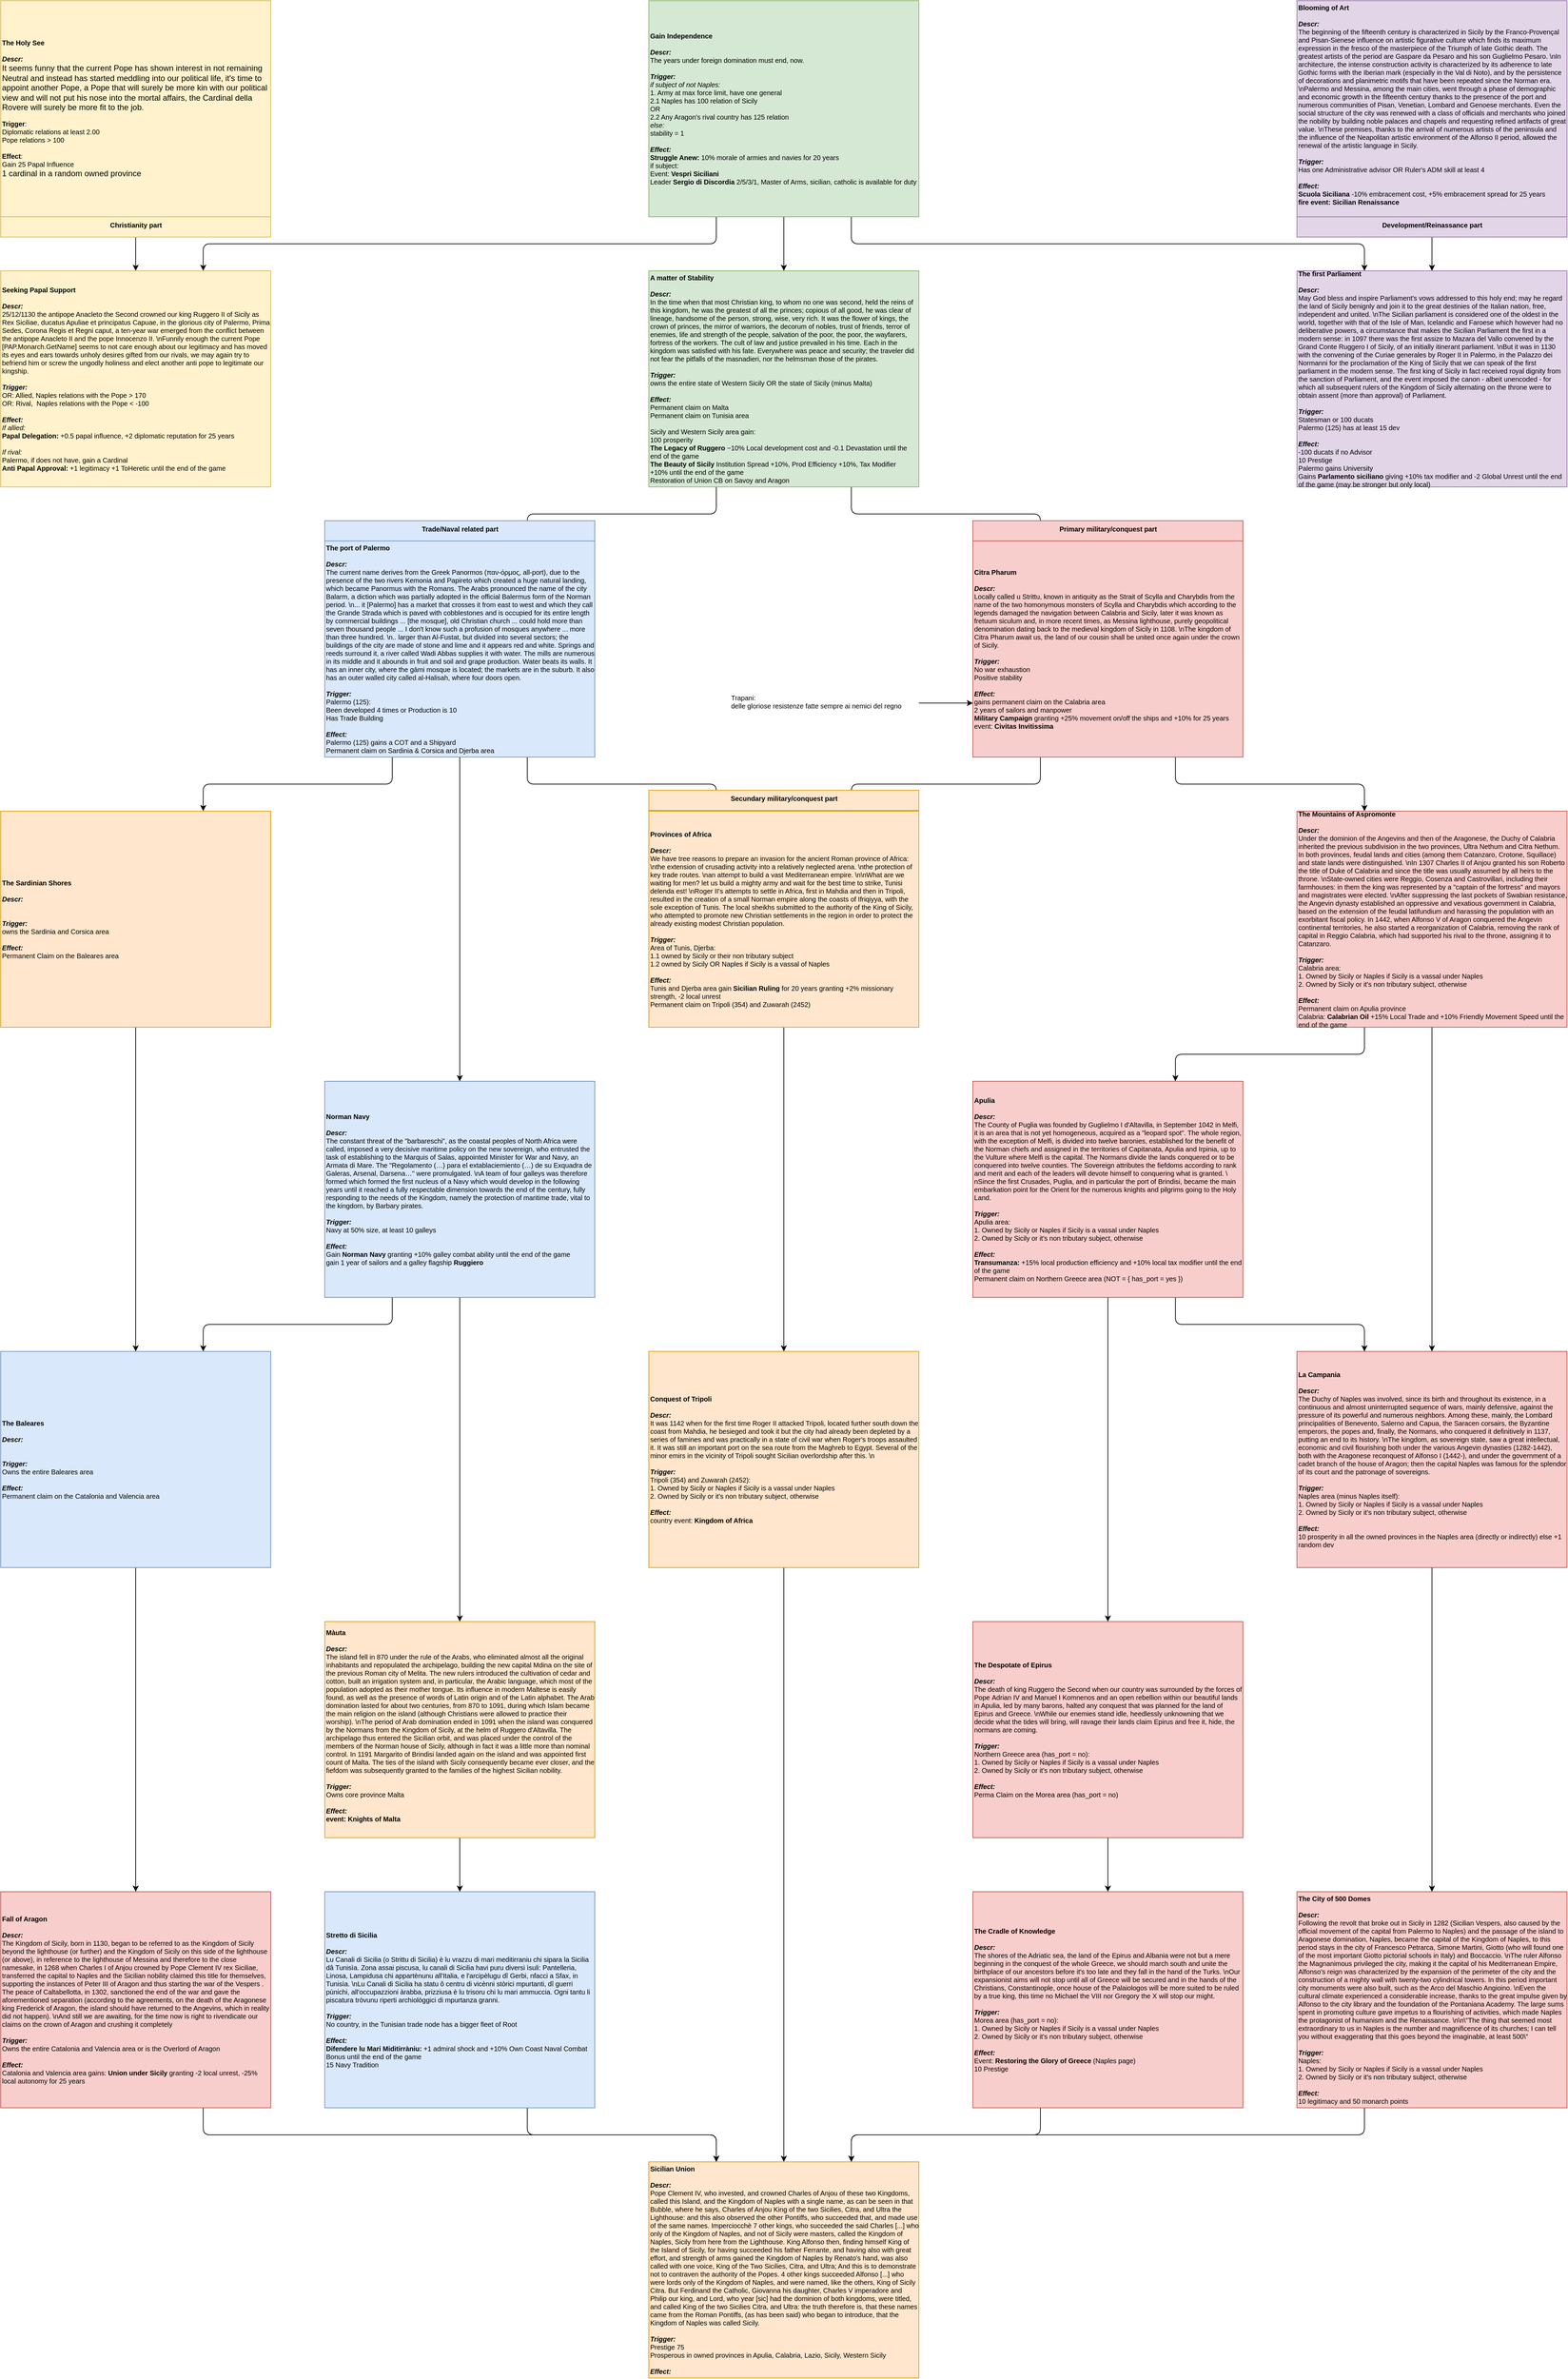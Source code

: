 <mxfile version="13.5.1" type="device" pages="3"><diagram id="pT8Bx4oykm7WlpUVpK02" name="Missions"><mxGraphModel dx="4094" dy="2323" grid="1" gridSize="10" guides="1" tooltips="1" connect="1" arrows="1" fold="1" page="1" pageScale="1" pageWidth="827" pageHeight="1169" math="0" shadow="0"><root><mxCell id="0"/><mxCell id="1" parent="0"/><mxCell id="cbilUyHb5jywmZrz2cAO-1" style="edgeStyle=orthogonalEdgeStyle;orthogonalLoop=1;jettySize=auto;html=1;exitX=0.25;exitY=1;exitDx=0;exitDy=0;entryX=0.75;entryY=0;entryDx=0;entryDy=0;strokeColor=#000000;fontSize=10;fontColor=#FFFFFF;rounded=1;" parent="1" source="cbilUyHb5jywmZrz2cAO-4" target="cbilUyHb5jywmZrz2cAO-56" edge="1"><mxGeometry relative="1" as="geometry"/></mxCell><mxCell id="cbilUyHb5jywmZrz2cAO-2" style="edgeStyle=orthogonalEdgeStyle;orthogonalLoop=1;jettySize=auto;html=1;exitX=0.75;exitY=1;exitDx=0;exitDy=0;entryX=0.25;entryY=0;entryDx=0;entryDy=0;fontSize=10;fontColor=#FFFFFF;rounded=1;" parent="1" source="cbilUyHb5jywmZrz2cAO-4" target="cbilUyHb5jywmZrz2cAO-10" edge="1"><mxGeometry relative="1" as="geometry"/></mxCell><mxCell id="cbilUyHb5jywmZrz2cAO-3" value="" style="edgeStyle=orthogonalEdgeStyle;orthogonalLoop=1;jettySize=auto;html=1;fontColor=#FFFFFF;fontSize=10;rounded=1;" parent="1" source="cbilUyHb5jywmZrz2cAO-4" target="cbilUyHb5jywmZrz2cAO-8" edge="1"><mxGeometry relative="1" as="geometry"/></mxCell><mxCell id="cbilUyHb5jywmZrz2cAO-4" value="&lt;div style=&quot;font-size: 10px&quot; align=&quot;left&quot;&gt;&lt;font style=&quot;font-size: 10px&quot;&gt;&lt;b style=&quot;font-size: 10px&quot;&gt;&lt;font style=&quot;font-size: 10px&quot;&gt;Gain Independence&lt;/font&gt;&lt;/b&gt;&lt;/font&gt;&lt;/div&gt;&lt;div style=&quot;font-size: 10px&quot; align=&quot;left&quot;&gt;&lt;font style=&quot;font-size: 10px&quot;&gt;&lt;b style=&quot;font-size: 10px&quot;&gt;&lt;font style=&quot;font-size: 10px&quot;&gt;&lt;br style=&quot;font-size: 10px&quot;&gt;&lt;/font&gt;&lt;/b&gt;&lt;/font&gt;&lt;/div&gt;&lt;div style=&quot;font-size: 10px&quot; align=&quot;left&quot;&gt;&lt;font style=&quot;font-size: 10px&quot;&gt;&lt;span style=&quot;font-size: 10px&quot;&gt;&lt;font style=&quot;font-size: 10px&quot;&gt;&lt;i style=&quot;font-size: 10px&quot;&gt;&lt;b style=&quot;font-size: 10px&quot;&gt;Descr:&lt;/b&gt;&lt;/i&gt;&lt;/font&gt;&lt;/span&gt;&lt;/font&gt;&lt;/div&gt;&lt;div style=&quot;font-size: 10px&quot; align=&quot;left&quot;&gt;&lt;div align=&quot;left&quot; style=&quot;font-size: 10px&quot;&gt;The years under foreign domination must end, now.&lt;/div&gt;&lt;/div&gt;&lt;div style=&quot;font-size: 10px&quot; align=&quot;left&quot;&gt;&lt;font style=&quot;font-size: 10px&quot;&gt;&lt;br style=&quot;font-size: 10px&quot;&gt;&lt;/font&gt;&lt;/div&gt;&lt;div style=&quot;font-size: 10px&quot; align=&quot;left&quot;&gt;&lt;font style=&quot;font-size: 10px&quot;&gt;&lt;b style=&quot;font-size: 10px&quot;&gt;&lt;i style=&quot;font-size: 10px&quot;&gt;Trigger:&lt;/i&gt;&lt;/b&gt;&lt;/font&gt;&lt;/div&gt;&lt;div style=&quot;font-size: 10px&quot; align=&quot;left&quot;&gt;&lt;font style=&quot;font-size: 10px&quot;&gt;&lt;i style=&quot;font-size: 10px&quot;&gt;if subject of not Naples:&lt;/i&gt;&lt;/font&gt;&lt;/div&gt;&lt;div style=&quot;font-size: 10px&quot; align=&quot;left&quot;&gt;&lt;span style=&quot;font-size: 10px&quot;&gt;1. Army at max force limit, have one general&lt;/span&gt;&lt;/div&gt;&lt;div style=&quot;font-size: 10px&quot; align=&quot;left&quot;&gt;&lt;font style=&quot;font-size: 10px&quot;&gt;2.1 Naples has 100 relation of Sicily&lt;/font&gt;&lt;/div&gt;&lt;div style=&quot;font-size: 10px&quot; align=&quot;left&quot;&gt;OR&lt;/div&gt;&lt;div style=&quot;font-size: 10px&quot; align=&quot;left&quot;&gt;2.2 Any Aragon's rival country has 125 relation&lt;/div&gt;&lt;div style=&quot;font-size: 10px&quot; align=&quot;left&quot;&gt;&lt;font style=&quot;font-size: 10px&quot;&gt;&lt;i style=&quot;font-size: 10px&quot;&gt;else:&lt;/i&gt;&lt;/font&gt;&lt;/div&gt;&lt;div style=&quot;font-size: 10px&quot; align=&quot;left&quot;&gt;&lt;font style=&quot;font-size: 10px&quot;&gt;stability = 1&lt;/font&gt;&lt;/div&gt;&lt;div style=&quot;font-size: 10px&quot; align=&quot;left&quot;&gt;&lt;font style=&quot;font-size: 10px&quot;&gt;&lt;br style=&quot;font-size: 10px&quot;&gt;&lt;/font&gt;&lt;/div&gt;&lt;div style=&quot;font-size: 10px&quot; align=&quot;left&quot;&gt;&lt;font style=&quot;font-size: 10px&quot;&gt;&lt;font style=&quot;font-size: 10px&quot;&gt;&lt;b style=&quot;font-size: 10px&quot;&gt;&lt;i style=&quot;font-size: 10px&quot;&gt;Effect:&lt;/i&gt;&lt;/b&gt;&lt;/font&gt;&lt;/font&gt;&lt;/div&gt;&lt;b style=&quot;font-size: 10px&quot;&gt;S&lt;/b&gt;&lt;b style=&quot;font-size: 10px&quot;&gt;truggle Anew: &lt;/b&gt;&lt;span style=&quot;font-size: 10px&quot;&gt;10% morale of armies and navies for 20 years&lt;/span&gt;&lt;br style=&quot;font-size: 10px&quot;&gt;&lt;div style=&quot;font-size: 10px&quot; align=&quot;left&quot;&gt;&lt;span style=&quot;font-size: 10px&quot;&gt;if subject:&lt;/span&gt;&lt;/div&gt;&lt;div style=&quot;font-size: 10px&quot; align=&quot;left&quot;&gt;&lt;span style=&quot;font-size: 10px&quot;&gt;Event: &lt;b style=&quot;font-size: 10px&quot;&gt;Vespri Siciliani&lt;/b&gt;&lt;/span&gt;&lt;/div&gt;&lt;div style=&quot;font-size: 10px&quot; align=&quot;left&quot;&gt;Leader &lt;b&gt;Sergio di Discordia&lt;/b&gt;&amp;nbsp;2/5/3/1, Master of Arms, sicilian, catholic is available for duty&lt;/div&gt;" style="rounded=0;whiteSpace=wrap;html=1;align=left;fontSize=10;fillColor=#d5e8d4;strokeColor=#82b366;fontColor=#000000;" parent="1" vertex="1"><mxGeometry x="960" width="400" height="320" as="geometry"/></mxCell><mxCell id="cbilUyHb5jywmZrz2cAO-5" style="edgeStyle=orthogonalEdgeStyle;orthogonalLoop=1;jettySize=auto;html=1;exitX=0.25;exitY=1;exitDx=0;exitDy=0;entryX=0.75;entryY=0;entryDx=0;entryDy=0;fontColor=#FFFFFF;fontSize=10;rounded=1;" parent="1" source="cbilUyHb5jywmZrz2cAO-8" target="cbilUyHb5jywmZrz2cAO-16" edge="1"><mxGeometry relative="1" as="geometry"/></mxCell><mxCell id="cbilUyHb5jywmZrz2cAO-6" style="edgeStyle=orthogonalEdgeStyle;orthogonalLoop=1;jettySize=auto;html=1;exitX=0.75;exitY=1;exitDx=0;exitDy=0;entryX=0.25;entryY=0;entryDx=0;entryDy=0;fontColor=#FFFFFF;fontSize=10;rounded=1;" parent="1" source="cbilUyHb5jywmZrz2cAO-8" target="cbilUyHb5jywmZrz2cAO-53" edge="1"><mxGeometry relative="1" as="geometry"/></mxCell><mxCell id="cbilUyHb5jywmZrz2cAO-8" value="&lt;div style=&quot;font-size: 10px&quot; align=&quot;left&quot;&gt;&lt;font style=&quot;font-size: 10px&quot;&gt;&lt;b style=&quot;font-size: 10px&quot;&gt;&lt;font style=&quot;font-size: 10px&quot;&gt;A matter of Stability&lt;/font&gt;&lt;/b&gt;&lt;/font&gt;&lt;/div&gt;&lt;div style=&quot;font-size: 10px&quot; align=&quot;left&quot;&gt;&lt;font style=&quot;font-size: 10px&quot;&gt;&lt;b style=&quot;font-size: 10px&quot;&gt;&lt;font style=&quot;font-size: 10px&quot;&gt;&lt;br style=&quot;font-size: 10px&quot;&gt;&lt;/font&gt;&lt;/b&gt;&lt;/font&gt;&lt;/div&gt;&lt;div style=&quot;font-size: 10px&quot; align=&quot;left&quot;&gt;&lt;font style=&quot;font-size: 10px&quot;&gt;&lt;span style=&quot;font-size: 10px&quot;&gt;&lt;font style=&quot;font-size: 10px&quot;&gt;&lt;i style=&quot;font-size: 10px&quot;&gt;&lt;b style=&quot;font-size: 10px&quot;&gt;Descr:&lt;/b&gt;&lt;/i&gt;&lt;/font&gt;&lt;/span&gt;&lt;/font&gt;&lt;/div&gt;&lt;div style=&quot;font-size: 10px&quot; align=&quot;left&quot;&gt;&lt;div align=&quot;left&quot; style=&quot;font-size: 10px&quot;&gt;&lt;span class=&quot;tlid-translation translation&quot; lang=&quot;en&quot;&gt;&lt;span title=&quot;&quot; class=&quot;&quot;&gt;In the time when that most Christian king, to whom no one was second, held the reins of this kingdom, he was the greatest of all the princes;&lt;/span&gt; &lt;span title=&quot;&quot; class=&quot;&quot;&gt;copious of all good, he was clear of lineage, handsome of the person, strong, wise, very rich.&lt;/span&gt; &lt;span title=&quot;&quot; class=&quot;&quot;&gt;It was the flower of kings, the crown of princes, the mirror of warriors, the decorum of nobles, trust of friends, terror of enemies, life and strength of the people, salvation of the poor, the poor, the wayfarers, fortress of the workers.&lt;/span&gt; &lt;span title=&quot;&quot; class=&quot;&quot;&gt;The cult of law and justice prevailed in his time.&lt;/span&gt; &lt;span title=&quot;&quot;&gt;Each in the kingdom was satisfied with his fate.&lt;/span&gt; &lt;span title=&quot;&quot; class=&quot;&quot;&gt;Everywhere was peace and security;&lt;/span&gt; &lt;span title=&quot;&quot; class=&quot;&quot;&gt;the traveler did not fear the pitfalls of the masnadieri, nor the helmsman those of the pirates.&lt;/span&gt;&lt;/span&gt;&lt;br style=&quot;font-size: 10px&quot;&gt;&lt;/div&gt;&lt;/div&gt;&lt;div style=&quot;font-size: 10px&quot; align=&quot;left&quot;&gt;&lt;font style=&quot;font-size: 10px&quot;&gt;&lt;br style=&quot;font-size: 10px&quot;&gt;&lt;/font&gt;&lt;/div&gt;&lt;div style=&quot;font-size: 10px&quot; align=&quot;left&quot;&gt;&lt;font style=&quot;font-size: 10px&quot;&gt;&lt;b style=&quot;font-size: 10px&quot;&gt;&lt;i style=&quot;font-size: 10px&quot;&gt;Trigger:&lt;/i&gt;&lt;/b&gt;&lt;/font&gt;&lt;/div&gt;&lt;div style=&quot;font-size: 10px&quot; align=&quot;left&quot;&gt;owns the entire state of Western Sicily OR the state of Sicily (minus Malta)&lt;/div&gt;&lt;div style=&quot;font-size: 10px&quot; align=&quot;left&quot;&gt;&lt;font style=&quot;font-size: 10px&quot;&gt;&lt;br style=&quot;font-size: 10px&quot;&gt;&lt;/font&gt;&lt;/div&gt;&lt;div style=&quot;font-size: 10px&quot; align=&quot;left&quot;&gt;&lt;font style=&quot;font-size: 10px&quot;&gt;&lt;font style=&quot;font-size: 10px&quot;&gt;&lt;b style=&quot;font-size: 10px&quot;&gt;&lt;i style=&quot;font-size: 10px&quot;&gt;Effect:&lt;/i&gt;&lt;/b&gt;&lt;/font&gt;&lt;/font&gt;&lt;/div&gt;Permanent claim on Malta&lt;br style=&quot;font-size: 10px&quot;&gt;Permanent claim on Tunisia area&lt;br&gt;&lt;br style=&quot;font-size: 10px&quot;&gt;Sicily and Western Sicily area gain:&lt;br&gt;100 prosperity&lt;br style=&quot;font-size: 10px&quot;&gt;&lt;div style=&quot;font-size: 10px&quot;&gt;&lt;b style=&quot;font-size: 10px&quot;&gt;The Legacy of Ruggero&amp;nbsp;&lt;/b&gt;&lt;span class=&quot;effect-green&quot; style=&quot;font-size: 10px&quot;&gt;−10%&lt;/span&gt;&amp;nbsp;Local development cost and&amp;nbsp;-0.1 Devastation until the end of the game&lt;/div&gt;&lt;div style=&quot;font-size: 10px&quot;&gt;&lt;b style=&quot;font-size: 10px&quot;&gt;The Beauty of Sicily&lt;/b&gt; Institution Spread +10%, Prod Efficiency +10%, Tax Modifier +10%&amp;nbsp;until the end of the game&lt;br style=&quot;font-size: 10px&quot;&gt;&lt;/div&gt;&lt;div style=&quot;font-size: 10px&quot;&gt;Restoration of Union CB on Savoy and Aragon&lt;/div&gt;" style="rounded=0;whiteSpace=wrap;html=1;align=left;fontSize=10;fillColor=#d5e8d4;strokeColor=#82b366;fontColor=#000000;" parent="1" vertex="1"><mxGeometry x="960" y="400" width="400" height="320" as="geometry"/></mxCell><mxCell id="cbilUyHb5jywmZrz2cAO-10" value="&lt;div style=&quot;font-size: 10px&quot; align=&quot;left&quot;&gt;&lt;font style=&quot;font-size: 10px&quot;&gt;&lt;b style=&quot;font-size: 10px&quot;&gt;&lt;font style=&quot;font-size: 10px&quot;&gt;The first Parliament&lt;/font&gt;&lt;/b&gt;&lt;/font&gt;&lt;/div&gt;&lt;div style=&quot;font-size: 10px&quot; align=&quot;left&quot;&gt;&lt;font style=&quot;font-size: 10px&quot;&gt;&lt;b style=&quot;font-size: 10px&quot;&gt;&lt;font style=&quot;font-size: 10px&quot;&gt;&lt;br style=&quot;font-size: 10px&quot;&gt;&lt;/font&gt;&lt;/b&gt;&lt;/font&gt;&lt;/div&gt;&lt;div style=&quot;font-size: 10px&quot; align=&quot;left&quot;&gt;&lt;font style=&quot;font-size: 10px&quot;&gt;&lt;span style=&quot;font-size: 10px&quot;&gt;&lt;font style=&quot;font-size: 10px&quot;&gt;&lt;i style=&quot;font-size: 10px&quot;&gt;&lt;b style=&quot;font-size: 10px&quot;&gt;Descr:&lt;/b&gt;&lt;/i&gt;&lt;/font&gt;&lt;/span&gt;&lt;/font&gt;&lt;/div&gt;&lt;div align=&quot;left&quot;&gt;&lt;div align=&quot;left&quot;&gt;May God bless and inspire Parliament's vows addressed to this holy end; may he regard the land of Sicily benignly and join it to the great destinies of the Italian nation, free, independent and united. \nThe Sicilian parliament is considered one of the oldest in the world, together with that of the Isle of Man, Icelandic and Faroese which however had no deliberative powers, a circumstance that makes the Sicilian Parliament the first in a modern sense: in 1097 there was the first assize to Mazara del Vallo convened by the Grand Conte Ruggero I of Sicily, of an initially itinerant parliament. \nBut it was in 1130 with the convening of the Curiae generales by Roger II in Palermo, in the Palazzo dei Normanni for the proclamation of the King of Sicily that we can speak of the first parliament in the modern sense. The first king of Sicily in fact received royal dignity from the sanction of Parliament, and the event imposed the canon - albeit unencoded - for which all subsequent rulers of the Kingdom of Sicily alternating on the throne were to obtain assent (more than approval) of Parliament.&lt;br style=&quot;font-size: 10px&quot;&gt;&lt;/div&gt;&lt;div align=&quot;left&quot;&gt;&lt;br&gt;&lt;/div&gt;&lt;/div&gt;&lt;div style=&quot;font-size: 10px&quot; align=&quot;left&quot;&gt;&lt;font style=&quot;font-size: 10px&quot;&gt;&lt;b style=&quot;font-size: 10px&quot;&gt;&lt;i style=&quot;font-size: 10px&quot;&gt;Trigger:&lt;/i&gt;&lt;/b&gt;&lt;/font&gt;&lt;/div&gt;&lt;div style=&quot;font-size: 10px&quot; align=&quot;left&quot;&gt;Statesman or 100 ducats&lt;/div&gt;&lt;div style=&quot;font-size: 10px&quot; align=&quot;left&quot;&gt;Palermo (125) has at least 15 dev&lt;/div&gt;&lt;div style=&quot;font-size: 10px&quot; align=&quot;left&quot;&gt;&lt;br style=&quot;font-size: 10px&quot;&gt;&lt;/div&gt;&lt;div style=&quot;font-size: 10px&quot; align=&quot;left&quot;&gt;&lt;font style=&quot;font-size: 10px&quot;&gt;&lt;font style=&quot;font-size: 10px&quot;&gt;&lt;b style=&quot;font-size: 10px&quot;&gt;&lt;i style=&quot;font-size: 10px&quot;&gt;Effect:&lt;/i&gt;&lt;/b&gt;&lt;/font&gt;&lt;/font&gt;&lt;/div&gt;&lt;div style=&quot;font-size: 10px&quot; align=&quot;left&quot;&gt;-100 ducats if no Advisor&lt;/div&gt;&lt;div style=&quot;font-size: 10px&quot; align=&quot;left&quot;&gt;10 Prestige&lt;/div&gt;&lt;div style=&quot;font-size: 10px&quot; align=&quot;left&quot;&gt;Palermo gains University&lt;/div&gt;&lt;div style=&quot;font-size: 10px&quot; align=&quot;left&quot;&gt;Gains&amp;nbsp;&lt;b style=&quot;font-size: 10px&quot;&gt;Parlamento siciliano&lt;/b&gt;&amp;nbsp;giving +10% tax modifier and -2 Global Unrest until the end of the game (may be stronger but only local)&lt;/div&gt;" style="rounded=0;whiteSpace=wrap;html=1;align=left;fontSize=10;fillColor=#e1d5e7;strokeColor=#9673a6;fontColor=#000000;" parent="1" vertex="1"><mxGeometry x="1920" y="400" width="400" height="320" as="geometry"/></mxCell><mxCell id="cbilUyHb5jywmZrz2cAO-11" style="edgeStyle=orthogonalEdgeStyle;orthogonalLoop=1;jettySize=auto;html=1;exitX=0.5;exitY=1;exitDx=0;exitDy=0;fontSize=10;fontColor=#FFFFFF;rounded=1;" parent="1" source="cbilUyHb5jywmZrz2cAO-12" target="cbilUyHb5jywmZrz2cAO-10" edge="1"><mxGeometry relative="1" as="geometry"/></mxCell><mxCell id="cbilUyHb5jywmZrz2cAO-12" value="&lt;div style=&quot;font-size: 10px&quot; align=&quot;left&quot;&gt;&lt;b style=&quot;font-size: 10px&quot;&gt;&lt;font style=&quot;font-size: 10px&quot;&gt;Blooming of Art&lt;/font&gt;&lt;/b&gt;&lt;/div&gt;&lt;div style=&quot;font-size: 10px&quot; align=&quot;left&quot;&gt;&lt;font style=&quot;font-size: 10px&quot;&gt;&lt;b style=&quot;font-size: 10px&quot;&gt;&lt;font style=&quot;font-size: 10px&quot;&gt;&lt;br style=&quot;font-size: 10px&quot;&gt;&lt;/font&gt;&lt;/b&gt;&lt;/font&gt;&lt;/div&gt;&lt;div style=&quot;font-size: 10px&quot; align=&quot;left&quot;&gt;&lt;font style=&quot;font-size: 10px&quot;&gt;&lt;span style=&quot;font-size: 10px&quot;&gt;&lt;font style=&quot;font-size: 10px&quot;&gt;&lt;i style=&quot;font-size: 10px&quot;&gt;&lt;b style=&quot;font-size: 10px&quot;&gt;Descr:&lt;/b&gt;&lt;/i&gt;&lt;/font&gt;&lt;/span&gt;&lt;/font&gt;&lt;/div&gt;&lt;div align=&quot;left&quot; style=&quot;font-size: 10px&quot;&gt;&lt;div align=&quot;left&quot; style=&quot;font-size: 10px&quot;&gt;&lt;div align=&quot;left&quot; style=&quot;font-size: 10px&quot;&gt;The beginning of the fifteenth century is characterized in Sicily by the Franco-Provençal and Pisan-Sienese influence on artistic figurative culture which finds its maximum expression in the fresco of the masterpiece of the Triumph of late Gothic death. The greatest artists of the period are Gaspare da Pesaro and his son Guglielmo Pesaro. \n&lt;span style=&quot;font-size: 10px&quot;&gt;In architecture, the intense construction activity is characterized by its adherence to late Gothic forms with the Iberian mark (especially in the Val di Noto), and by the persistence of decorations and planimetric motifs that have been repeated since the Norman era. \n&lt;/span&gt;&lt;span style=&quot;font-size: 10px&quot;&gt;Palermo and Messina, among the main cities, went through a phase of demographic and economic growth in the fifteenth century thanks to the presence of the port and numerous communities of Pisan, Venetian, Lombard and Genoese merchants. Even the social structure of the city was renewed with a class of officials and merchants who joined the nobility by building noble palaces and chapels and requesting refined artifacts of great value. \n&lt;/span&gt;&lt;span style=&quot;font-size: 10px&quot;&gt;These premises, thanks to the arrival of numerous artists of the peninsula and the influence of the Neapolitan artistic environment of the Alfonso II period, allowed the renewal of the artistic language in Sicily.&lt;/span&gt;&lt;/div&gt;&lt;div align=&quot;left&quot; style=&quot;font-size: 10px&quot;&gt;&lt;span style=&quot;font-size: 10px&quot;&gt;&lt;br style=&quot;font-size: 10px&quot;&gt;&lt;/span&gt;&lt;/div&gt;&lt;/div&gt;&lt;/div&gt;&lt;div style=&quot;font-size: 10px&quot; align=&quot;left&quot;&gt;&lt;font style=&quot;font-size: 10px&quot;&gt;&lt;b style=&quot;font-size: 10px&quot;&gt;&lt;i style=&quot;font-size: 10px&quot;&gt;Trigger:&lt;/i&gt;&lt;/b&gt;&lt;/font&gt;&lt;/div&gt;&lt;div style=&quot;font-size: 10px&quot; align=&quot;left&quot;&gt;Has one Administrative advisor OR Ruler's ADM skill at least 4&lt;/div&gt;&lt;div style=&quot;font-size: 10px&quot; align=&quot;left&quot;&gt;&lt;br style=&quot;font-size: 10px&quot;&gt;&lt;/div&gt;&lt;div style=&quot;font-size: 10px&quot; align=&quot;left&quot;&gt;&lt;font style=&quot;font-size: 10px&quot;&gt;&lt;font style=&quot;font-size: 10px&quot;&gt;&lt;b style=&quot;font-size: 10px&quot;&gt;&lt;i style=&quot;font-size: 10px&quot;&gt;Effect:&lt;/i&gt;&lt;/b&gt;&lt;/font&gt;&lt;/font&gt;&lt;/div&gt;&lt;div style=&quot;font-size: 10px&quot; align=&quot;left&quot;&gt;&lt;b&gt;Scuola Siciliana&lt;/b&gt;&lt;i&gt;&amp;nbsp;&lt;/i&gt;-10% embracement cost, +5% embracement spread for 25 years&lt;/div&gt;&lt;div style=&quot;font-size: 10px&quot; align=&quot;left&quot;&gt;&lt;font style=&quot;font-size: 10px&quot;&gt;&lt;font style=&quot;font-size: 10px&quot;&gt;&lt;span style=&quot;font-size: 10px&quot;&gt;&lt;span style=&quot;font-size: 10px&quot;&gt;&lt;b&gt;fire event: Sicilian Renaissance&lt;/b&gt;&lt;/span&gt;&lt;/span&gt;&lt;/font&gt;&lt;/font&gt;&lt;/div&gt;&lt;div style=&quot;font-size: 10px&quot; align=&quot;left&quot;&gt;&lt;br style=&quot;font-size: 10px&quot;&gt;&lt;/div&gt;" style="rounded=0;whiteSpace=wrap;html=1;align=left;fontSize=10;fillColor=#e1d5e7;strokeColor=#9673a6;fontColor=#000000;" parent="1" vertex="1"><mxGeometry x="1920" width="400" height="320" as="geometry"/></mxCell><mxCell id="cbilUyHb5jywmZrz2cAO-13" style="edgeStyle=orthogonalEdgeStyle;orthogonalLoop=1;jettySize=auto;html=1;exitX=0.75;exitY=1;exitDx=0;exitDy=0;entryX=0.25;entryY=0;entryDx=0;entryDy=0;fontColor=#FFFFFF;fontSize=10;rounded=1;" parent="1" source="cbilUyHb5jywmZrz2cAO-16" target="cbilUyHb5jywmZrz2cAO-47" edge="1"><mxGeometry relative="1" as="geometry"/></mxCell><mxCell id="cbilUyHb5jywmZrz2cAO-14" value="" style="edgeStyle=orthogonalEdgeStyle;orthogonalLoop=1;jettySize=auto;html=1;fontColor=#FFFFFF;fontSize=10;rounded=1;" parent="1" source="cbilUyHb5jywmZrz2cAO-16" target="cbilUyHb5jywmZrz2cAO-23" edge="1"><mxGeometry relative="1" as="geometry"/></mxCell><mxCell id="cbilUyHb5jywmZrz2cAO-15" style="edgeStyle=orthogonalEdgeStyle;orthogonalLoop=1;jettySize=auto;html=1;exitX=0.25;exitY=1;exitDx=0;exitDy=0;entryX=0.75;entryY=0;entryDx=0;entryDy=0;fontColor=#FFFFFF;fontSize=10;rounded=1;" parent="1" source="cbilUyHb5jywmZrz2cAO-16" target="cbilUyHb5jywmZrz2cAO-18" edge="1"><mxGeometry relative="1" as="geometry"/></mxCell><mxCell id="cbilUyHb5jywmZrz2cAO-16" value="&lt;div style=&quot;font-size: 10px&quot;&gt;&lt;b style=&quot;font-size: 10px&quot;&gt;The port of Palermo&lt;/b&gt;&lt;br style=&quot;font-size: 10px&quot;&gt;&lt;/div&gt;&lt;div style=&quot;font-size: 10px&quot;&gt;&lt;b style=&quot;font-size: 10px&quot;&gt;&lt;br style=&quot;font-size: 10px&quot;&gt;&lt;/b&gt;&lt;/div&gt;&lt;div style=&quot;font-size: 10px&quot;&gt;&lt;i style=&quot;font-size: 10px&quot;&gt;&lt;b style=&quot;font-size: 10px&quot;&gt;Descr:&lt;/b&gt;&lt;/i&gt;&lt;/div&gt;&lt;div&gt;&lt;div&gt;The current name derives from the Greek Panormos (παν-όρμος, all-port), due to the presence of the two rivers Kemonia and Papireto which created a huge natural landing, which became Panormus with the Romans. The Arabs pronounced the name of the city Balarm, a diction which was partially adopted in the official Balermus form of the Norman period. \n... it [Palermo] has a market that crosses it from east to west and which they call the Grande Strada which is paved with cobblestones and is occupied for its entire length by commercial buildings ... [the mosque], old Christian church ... could hold more than seven thousand people ... I don't know such a profusion of mosques anywhere ... more than three hundred. \n.. larger than Al-Fustat, but divided into several sectors; the buildings of the city are made of stone and lime and it appears red and white. Springs and reeds surround it, a river called Wadi Abbas supplies it with water. The mills are numerous in its middle and it abounds in fruit and soil and grape production. Water beats its walls. It has an inner city, where the gāmi mosque is located; the markets are in the suburb. It also has an outer walled city called al-Halisah, where four doors open.&lt;br&gt;&lt;/div&gt;&lt;/div&gt;&lt;div style=&quot;font-size: 10px&quot;&gt;&lt;font style=&quot;font-size: 10px&quot;&gt;&lt;br style=&quot;font-size: 10px&quot;&gt;&lt;/font&gt;&lt;/div&gt;&lt;div style=&quot;font-size: 10px&quot;&gt;&lt;font style=&quot;font-size: 10px&quot;&gt;&lt;i style=&quot;font-size: 10px&quot;&gt;&lt;b style=&quot;font-size: 10px&quot;&gt;Trigger:&lt;/b&gt;&lt;/i&gt;&lt;/font&gt;&lt;/div&gt;&lt;div style=&quot;font-size: 10px&quot;&gt;&lt;div&gt;Palermo (125):&lt;/div&gt;&lt;div&gt;Been developed 4 times or Production is 10&lt;/div&gt;&lt;div&gt;Has Trade Building&lt;/div&gt;&lt;/div&gt;&lt;div style=&quot;font-size: 10px&quot;&gt;&lt;br style=&quot;font-size: 10px&quot;&gt;&lt;/div&gt;&lt;div style=&quot;font-size: 10px&quot;&gt;&lt;font style=&quot;font-size: 10px&quot;&gt;&lt;b style=&quot;font-size: 10px&quot;&gt;&lt;i style=&quot;font-size: 10px&quot;&gt;Effect:&lt;/i&gt;&lt;/b&gt;&lt;/font&gt;&lt;/div&gt;&lt;div style=&quot;font-size: 10px&quot;&gt;Palermo (125) gains a COT and a Shipyard&lt;/div&gt;&lt;div style=&quot;font-size: 10px&quot;&gt;Permanent claim on Sardinia &amp;amp; Corsica and Djerba area&lt;/div&gt;" style="rounded=0;whiteSpace=wrap;html=1;align=left;fontSize=10;fillColor=#dae8fc;strokeColor=#6c8ebf;fontColor=#000000;" parent="1" vertex="1"><mxGeometry x="480" y="800" width="400" height="320" as="geometry"/></mxCell><mxCell id="cbilUyHb5jywmZrz2cAO-17" value="" style="edgeStyle=orthogonalEdgeStyle;orthogonalLoop=1;jettySize=auto;html=1;fontColor=#FFFFFF;fontSize=10;rounded=1;" parent="1" source="cbilUyHb5jywmZrz2cAO-18" target="cbilUyHb5jywmZrz2cAO-20" edge="1"><mxGeometry relative="1" as="geometry"/></mxCell><mxCell id="cbilUyHb5jywmZrz2cAO-18" value="&lt;div style=&quot;font-size: 10px&quot;&gt;&lt;div style=&quot;font-size: 10px&quot;&gt;&lt;b style=&quot;font-size: 10px&quot;&gt;The Sardinian Shores&lt;/b&gt;&lt;/div&gt;&lt;div style=&quot;font-size: 10px&quot;&gt;&lt;b style=&quot;font-size: 10px&quot;&gt;&lt;br style=&quot;font-size: 10px&quot;&gt;&lt;/b&gt;&lt;/div&gt;&lt;div style=&quot;font-size: 10px&quot;&gt;&lt;i style=&quot;font-size: 10px&quot;&gt;&lt;b style=&quot;font-size: 10px&quot;&gt;Descr:&lt;/b&gt;&lt;/i&gt;&lt;/div&gt;&lt;div style=&quot;font-size: 10px&quot;&gt;&lt;br style=&quot;font-size: 10px&quot;&gt;&lt;/div&gt;&lt;div style=&quot;font-size: 10px&quot;&gt;&lt;br style=&quot;font-size: 10px&quot;&gt;&lt;/div&gt;&lt;div style=&quot;font-size: 10px&quot;&gt;&lt;i style=&quot;font-size: 10px&quot;&gt;&lt;b style=&quot;font-size: 10px&quot;&gt;Trigger:&lt;/b&gt;&lt;/i&gt;&lt;/div&gt;&lt;div style=&quot;font-size: 10px&quot;&gt;owns the Sardinia and Corsica area&lt;/div&gt;&lt;div style=&quot;font-size: 10px&quot;&gt;&lt;br style=&quot;font-size: 10px&quot;&gt;&lt;/div&gt;&lt;div style=&quot;font-size: 10px&quot;&gt;&lt;b style=&quot;font-size: 10px&quot;&gt;&lt;i style=&quot;font-size: 10px&quot;&gt;Effect:&lt;/i&gt;&lt;/b&gt;&lt;/div&gt;&lt;div style=&quot;font-size: 10px&quot;&gt;Permanent Claim on the Baleares area&lt;/div&gt;&lt;/div&gt;" style="rounded=0;whiteSpace=wrap;html=1;align=left;fontSize=10;fillColor=#ffe6cc;strokeColor=#d79b00;" parent="1" vertex="1"><mxGeometry y="1200" width="400" height="320" as="geometry"/></mxCell><mxCell id="cbilUyHb5jywmZrz2cAO-19" style="edgeStyle=orthogonalEdgeStyle;orthogonalLoop=1;jettySize=auto;html=1;exitX=0.5;exitY=1;exitDx=0;exitDy=0;fontColor=#FFFFFF;fontSize=10;rounded=1;" parent="1" source="cbilUyHb5jywmZrz2cAO-20" target="cbilUyHb5jywmZrz2cAO-29" edge="1"><mxGeometry relative="1" as="geometry"/></mxCell><mxCell id="cbilUyHb5jywmZrz2cAO-20" value="&lt;div style=&quot;font-size: 10px&quot;&gt;&lt;b style=&quot;font-size: 10px&quot;&gt;The Baleares&lt;/b&gt;&lt;/div&gt;&lt;div style=&quot;font-size: 10px&quot;&gt;&lt;b style=&quot;font-size: 10px&quot;&gt;&lt;br style=&quot;font-size: 10px&quot;&gt;&lt;/b&gt;&lt;/div&gt;&lt;div style=&quot;font-size: 10px&quot;&gt;&lt;i style=&quot;font-size: 10px&quot;&gt;&lt;b style=&quot;font-size: 10px&quot;&gt;Descr:&lt;/b&gt;&lt;/i&gt;&lt;/div&gt;&lt;div style=&quot;font-size: 10px&quot;&gt;&lt;div style=&quot;font-size: 10px&quot;&gt;&lt;br style=&quot;font-size: 10px&quot;&gt;&lt;/div&gt;&lt;/div&gt;&lt;div style=&quot;font-size: 10px&quot;&gt;&lt;font style=&quot;font-size: 10px&quot;&gt;&lt;br style=&quot;font-size: 10px&quot;&gt;&lt;/font&gt;&lt;/div&gt;&lt;div style=&quot;font-size: 10px&quot;&gt;&lt;font style=&quot;font-size: 10px&quot;&gt;&lt;i style=&quot;font-size: 10px&quot;&gt;&lt;b style=&quot;font-size: 10px&quot;&gt;Trigger:&lt;/b&gt;&lt;/i&gt;&lt;/font&gt;&lt;/div&gt;&lt;div style=&quot;font-size: 10px&quot;&gt;Owns the entire Baleares area&lt;/div&gt;&lt;div style=&quot;font-size: 10px&quot;&gt;&lt;br style=&quot;font-size: 10px&quot;&gt;&lt;/div&gt;&lt;div style=&quot;font-size: 10px&quot;&gt;&lt;font style=&quot;font-size: 10px&quot;&gt;&lt;b style=&quot;font-size: 10px&quot;&gt;&lt;i style=&quot;font-size: 10px&quot;&gt;Effect:&lt;/i&gt;&lt;/b&gt;&lt;/font&gt;&lt;/div&gt;&lt;div style=&quot;font-size: 10px&quot;&gt;Permanent claim on the Catalonia and Valencia area&lt;/div&gt;" style="rounded=0;whiteSpace=wrap;html=1;align=left;fontSize=10;fillColor=#dae8fc;strokeColor=#6c8ebf;fontColor=#000000;" parent="1" vertex="1"><mxGeometry y="2000" width="400" height="320" as="geometry"/></mxCell><mxCell id="cbilUyHb5jywmZrz2cAO-21" style="edgeStyle=orthogonalEdgeStyle;orthogonalLoop=1;jettySize=auto;html=1;exitX=0.25;exitY=1;exitDx=0;exitDy=0;entryX=0.75;entryY=0;entryDx=0;entryDy=0;fontColor=#FFFFFF;fontSize=10;rounded=1;" parent="1" source="cbilUyHb5jywmZrz2cAO-23" target="cbilUyHb5jywmZrz2cAO-20" edge="1"><mxGeometry relative="1" as="geometry"/></mxCell><mxCell id="cbilUyHb5jywmZrz2cAO-22" value="" style="edgeStyle=orthogonalEdgeStyle;rounded=1;orthogonalLoop=1;jettySize=auto;html=1;fontSize=10;" parent="1" source="cbilUyHb5jywmZrz2cAO-23" target="cbilUyHb5jywmZrz2cAO-25" edge="1"><mxGeometry relative="1" as="geometry"/></mxCell><mxCell id="cbilUyHb5jywmZrz2cAO-23" value="&lt;div style=&quot;font-size: 10px&quot;&gt;&lt;b style=&quot;font-size: 10px&quot;&gt;Norman Navy&lt;/b&gt;&lt;/div&gt;&lt;div style=&quot;font-size: 10px&quot;&gt;&lt;b style=&quot;font-size: 10px&quot;&gt;&lt;br style=&quot;font-size: 10px&quot;&gt;&lt;/b&gt;&lt;/div&gt;&lt;div style=&quot;font-size: 10px&quot;&gt;&lt;i style=&quot;font-size: 10px&quot;&gt;&lt;b style=&quot;font-size: 10px&quot;&gt;Descr:&lt;/b&gt;&lt;/i&gt;&lt;/div&gt;&lt;div&gt;&lt;div&gt;The constant threat of the &quot;barbareschi&quot;, as the coastal peoples of North Africa were called, imposed a very decisive maritime policy on the new sovereign, who entrusted the task of establishing to the Marquis of Salas, appointed Minister for War and Navy, an Armata di Mare. The &quot;Regolamento (…) para el extablaciemiento (…) de su Exquadra de Galeras, Arsenal, Darsena…&quot; were promulgated. \n&lt;span&gt;A team of four galleys was therefore formed which formed the first nucleus of a Navy which would develop in the following years until it reached a fully respectable dimension towards the end of the century, fully responding to the needs of the Kingdom,&amp;nbsp;&lt;/span&gt;&lt;span&gt;namely the protection of maritime trade, vital to the kingdom, by Barbary pirates.&lt;/span&gt;&lt;/div&gt;&lt;/div&gt;&lt;div style=&quot;font-size: 10px&quot;&gt;&lt;br style=&quot;font-size: 10px&quot;&gt;&lt;/div&gt;&lt;div style=&quot;font-size: 10px&quot;&gt;&lt;i style=&quot;font-size: 10px&quot;&gt;&lt;b style=&quot;font-size: 10px&quot;&gt;Trigger:&lt;/b&gt;&lt;/i&gt;&lt;/div&gt;&lt;div style=&quot;font-size: 10px&quot;&gt;Navy at 50% size, at least 10 galleys&lt;/div&gt;&lt;div style=&quot;font-size: 10px&quot;&gt;&lt;br style=&quot;font-size: 10px&quot;&gt;&lt;/div&gt;&lt;div style=&quot;font-size: 10px&quot;&gt;&lt;b style=&quot;font-size: 10px&quot;&gt;&lt;i style=&quot;font-size: 10px&quot;&gt;Effect:&lt;/i&gt;&lt;/b&gt;&lt;/div&gt;&lt;div style=&quot;font-size: 10px&quot;&gt;&lt;span style=&quot;font-size: 10px&quot;&gt;Gain&lt;/span&gt;&lt;span style=&quot;font-size: 10px&quot;&gt;&amp;nbsp;&lt;/span&gt;&lt;b style=&quot;font-size: 10px&quot;&gt;Norman Navy&lt;/b&gt;&lt;span style=&quot;font-size: 10px&quot;&gt;&amp;nbsp;granting +10% galley combat ability until the end of the game&lt;/span&gt;&lt;/div&gt;&lt;div style=&quot;font-size: 10px&quot;&gt;&lt;span style=&quot;font-size: 10px&quot;&gt;gain 1 year of sailors and a galley flagship &lt;b&gt;Ruggiero&lt;/b&gt;&amp;nbsp;&lt;/span&gt;&lt;/div&gt;" style="rounded=0;whiteSpace=wrap;html=1;align=left;fontSize=10;fillColor=#dae8fc;strokeColor=#6c8ebf;fontColor=#000000;" parent="1" vertex="1"><mxGeometry x="480" y="1600" width="400" height="320" as="geometry"/></mxCell><mxCell id="cbilUyHb5jywmZrz2cAO-24" value="" style="edgeStyle=orthogonalEdgeStyle;rounded=1;orthogonalLoop=1;jettySize=auto;html=1;fontSize=10;" parent="1" source="cbilUyHb5jywmZrz2cAO-25" target="cbilUyHb5jywmZrz2cAO-27" edge="1"><mxGeometry relative="1" as="geometry"/></mxCell><mxCell id="cbilUyHb5jywmZrz2cAO-25" value="&lt;div style=&quot;font-size: 10px&quot;&gt;&lt;b&gt;Màuta&lt;/b&gt;&lt;br&gt;&lt;/div&gt;&lt;div style=&quot;font-size: 10px&quot;&gt;&lt;b style=&quot;font-size: 10px&quot;&gt;&lt;br style=&quot;font-size: 10px&quot;&gt;&lt;/b&gt;&lt;/div&gt;&lt;div style=&quot;font-size: 10px&quot;&gt;&lt;i style=&quot;font-size: 10px&quot;&gt;&lt;b style=&quot;font-size: 10px&quot;&gt;Descr:&lt;/b&gt;&lt;/i&gt;&lt;/div&gt;&lt;div style=&quot;font-size: 10px&quot;&gt;&lt;div style=&quot;font-size: 10px&quot;&gt;&lt;span class=&quot;tlid-translation translation&quot; lang=&quot;en&quot;&gt;The island fell in 870 under the rule of the Arabs, who eliminated almost all the original inhabitants and repopulated the archipelago, building the new capital Mdina on the site of the previous Roman city of Melita. The new rulers introduced the cultivation of cedar and cotton, built an irrigation system and, in particular, the Arabic language, which most of the population adopted as their mother tongue. Its influence in modern Maltese is easily found, as well as the presence of words of Latin origin and of the Latin alphabet. The Arab domination lasted for about two centuries, from 870 to 1091, during which Islam became the main religion on the island (although Christians were allowed to practice their worship). \nThe period of Arab domination ended in 1091 when the island was conquered by the Normans from the Kingdom of Sicily, at the helm of Ruggero d'Altavilla. The archipelago thus entered the Sicilian orbit, and was placed under the control of the members of the Norman house of Sicily, although in fact it was a little more than nominal control. In 1191 Margarito of Brindisi landed again on the island and was appointed first count of Malta. The ties of the island with Sicily consequently became ever closer, and the fiefdom was subsequently granted to the families of the highest Sicilian nobility.&lt;/span&gt;&lt;br style=&quot;font-size: 10px&quot;&gt;&lt;/div&gt;&lt;/div&gt;&lt;div style=&quot;font-size: 10px&quot;&gt;&lt;font style=&quot;font-size: 10px&quot;&gt;&lt;br style=&quot;font-size: 10px&quot;&gt;&lt;/font&gt;&lt;/div&gt;&lt;div style=&quot;font-size: 10px&quot;&gt;&lt;font style=&quot;font-size: 10px&quot;&gt;&lt;i style=&quot;font-size: 10px&quot;&gt;&lt;b style=&quot;font-size: 10px&quot;&gt;Trigger:&lt;/b&gt;&lt;/i&gt;&lt;/font&gt;&lt;/div&gt;&lt;div style=&quot;font-size: 10px&quot;&gt;Owns core province Malta&lt;/div&gt;&lt;div style=&quot;font-size: 10px&quot;&gt;&lt;br style=&quot;font-size: 10px&quot;&gt;&lt;/div&gt;&lt;div style=&quot;font-size: 10px&quot;&gt;&lt;font style=&quot;font-size: 10px&quot;&gt;&lt;b style=&quot;font-size: 10px&quot;&gt;&lt;i style=&quot;font-size: 10px&quot;&gt;Effect:&lt;/i&gt;&lt;/b&gt;&lt;/font&gt;&lt;/div&gt;&lt;div&gt;&lt;b&gt;event: Knights of Malta&lt;/b&gt;&lt;br&gt;&lt;/div&gt;&lt;div&gt;&lt;br&gt;&lt;/div&gt;" style="rounded=0;whiteSpace=wrap;html=1;align=left;fontSize=10;fillColor=#ffe6cc;strokeColor=#d79b00;" parent="1" vertex="1"><mxGeometry x="480" y="2400" width="400" height="320" as="geometry"/></mxCell><mxCell id="cbilUyHb5jywmZrz2cAO-26" style="edgeStyle=orthogonalEdgeStyle;rounded=1;orthogonalLoop=1;jettySize=auto;html=1;exitX=0.75;exitY=1;exitDx=0;exitDy=0;entryX=0.25;entryY=0;entryDx=0;entryDy=0;fontSize=10;" parent="1" source="cbilUyHb5jywmZrz2cAO-27" target="cbilUyHb5jywmZrz2cAO-50" edge="1"><mxGeometry relative="1" as="geometry"/></mxCell><mxCell id="cbilUyHb5jywmZrz2cAO-27" value="&lt;div style=&quot;font-size: 10px&quot;&gt;&lt;b style=&quot;font-size: 10px&quot;&gt;Stretto di Sicilia&lt;/b&gt;&lt;/div&gt;&lt;div style=&quot;font-size: 10px&quot;&gt;&lt;b style=&quot;font-size: 10px&quot;&gt;&lt;br style=&quot;font-size: 10px&quot;&gt;&lt;/b&gt;&lt;/div&gt;&lt;div style=&quot;font-size: 10px&quot;&gt;&lt;i style=&quot;font-size: 10px&quot;&gt;&lt;b style=&quot;font-size: 10px&quot;&gt;Descr:&lt;/b&gt;&lt;/i&gt;&lt;/div&gt;&lt;div&gt;&lt;div&gt;Lu Canali di Sicilia (o Strittu di Sicilia) è lu vrazzu di mari meditirraniu chi sipara la Sicilia dâ Tunisìa. Zona assai piscusa, lu canali di Sicilia havi puru diversi ìsuli: Pantelleria, Linosa, Lampidusa chi appartènunu all'Italia, e l'arcipèlugu dî Gerbi, nfacci a Sfax, in Tunisìa. \nLu Canali di Sicilia ha statu ô centru di vicènni stòrici mpurtanti, dî guerri pùnichi, all'occupazzioni àrabba, prizziusa è lu trisoru chi lu mari ammuccia. Ogni tantu li piscatura tròvunu riperti archiològgici di mpurtanza granni.&lt;br style=&quot;font-size: 10px&quot;&gt;&lt;/div&gt;&lt;/div&gt;&lt;div style=&quot;font-size: 10px&quot;&gt;&lt;font style=&quot;font-size: 10px&quot;&gt;&lt;br style=&quot;font-size: 10px&quot;&gt;&lt;/font&gt;&lt;/div&gt;&lt;div style=&quot;font-size: 10px&quot;&gt;&lt;font style=&quot;font-size: 10px&quot;&gt;&lt;i style=&quot;font-size: 10px&quot;&gt;&lt;b style=&quot;font-size: 10px&quot;&gt;Trigger:&lt;/b&gt;&lt;/i&gt;&lt;/font&gt;&lt;/div&gt;&lt;div style=&quot;font-size: 10px&quot;&gt;No country, in the Tunisian trade node has a bigger fleet of Root&lt;/div&gt;&lt;div style=&quot;font-size: 10px&quot;&gt;&lt;br style=&quot;font-size: 10px&quot;&gt;&lt;/div&gt;&lt;div style=&quot;font-size: 10px&quot;&gt;&lt;font style=&quot;font-size: 10px&quot;&gt;&lt;b style=&quot;font-size: 10px&quot;&gt;&lt;i style=&quot;font-size: 10px&quot;&gt;Effect:&lt;/i&gt;&lt;/b&gt;&lt;/font&gt;&lt;/div&gt;&lt;div&gt;&lt;b style=&quot;font-size: 10px&quot;&gt;Difendere lu&amp;nbsp;&lt;/b&gt;&lt;b&gt;Mari Miditirràniu&lt;/b&gt;&lt;b style=&quot;font-size: 10px&quot;&gt;:&lt;/b&gt;&amp;nbsp;+1 admiral shock and +10% Own Coast Naval Combat Bonus until the end of the game&lt;/div&gt;&lt;div style=&quot;font-size: 10px&quot;&gt;&lt;span&gt;15 Navy Tradition&lt;/span&gt;&lt;/div&gt;" style="rounded=0;whiteSpace=wrap;html=1;align=left;fontSize=10;fillColor=#dae8fc;strokeColor=#6c8ebf;fontColor=#000000;" parent="1" vertex="1"><mxGeometry x="480" y="2800" width="400" height="320" as="geometry"/></mxCell><mxCell id="cbilUyHb5jywmZrz2cAO-28" style="edgeStyle=orthogonalEdgeStyle;orthogonalLoop=1;jettySize=auto;html=1;exitX=0.75;exitY=1;exitDx=0;exitDy=0;entryX=0.25;entryY=0;entryDx=0;entryDy=0;rounded=1;fontSize=10;" parent="1" source="cbilUyHb5jywmZrz2cAO-29" target="cbilUyHb5jywmZrz2cAO-50" edge="1"><mxGeometry relative="1" as="geometry"/></mxCell><mxCell id="cbilUyHb5jywmZrz2cAO-29" value="&lt;div style=&quot;font-size: 10px&quot;&gt;&lt;b style=&quot;font-size: 10px&quot;&gt;Fall of Aragon&lt;/b&gt;&lt;/div&gt;&lt;div style=&quot;font-size: 10px&quot;&gt;&lt;b style=&quot;font-size: 10px&quot;&gt;&lt;br style=&quot;font-size: 10px&quot;&gt;&lt;/b&gt;&lt;/div&gt;&lt;div style=&quot;font-size: 10px&quot;&gt;&lt;i style=&quot;font-size: 10px&quot;&gt;&lt;b style=&quot;font-size: 10px&quot;&gt;Descr:&lt;/b&gt;&lt;/i&gt;&lt;/div&gt;&lt;div style=&quot;font-size: 10px&quot;&gt;&lt;div style=&quot;font-size: 10px&quot;&gt;&lt;span class=&quot;tlid-translation translation&quot; lang=&quot;en&quot;&gt;&lt;span title=&quot;&quot;&gt;The Kingdom of Sicily, born in 1130, began to be referred to as the Kingdom of Sicily beyond the lighthouse (or further) and the Kingdom of Sicily on this side of the lighthouse (or above), in reference to the lighthouse of Messina and therefore to the&lt;/span&gt; &lt;span title=&quot;&quot;&gt;close namesake, in 1268 when Charles I of Anjou crowned by Pope Clement IV rex Siciliae, transferred the capital to Naples and the Sicilian nobility claimed this title for themselves, supporting the instances of Peter III of Aragon and thus starting the war of the Vespers&lt;/span&gt; &lt;span title=&quot;&quot;&gt;.&lt;/span&gt; &lt;span title=&quot;&quot;&gt;The peace of Caltabellotta, in 1302, sanctioned the end of the war and gave the aforementioned separation (according to the agreements, on the death of the Aragonese king Frederick of Aragon, the island should have returned to the Angevins, which in reality did not happen). \nAnd still we are awaiting, for the time now is right to rivendicate our claims on the crown of Aragon and crushing it completely&lt;/span&gt;&lt;/span&gt;&lt;br style=&quot;font-size: 10px&quot;&gt;&lt;/div&gt;&lt;/div&gt;&lt;div style=&quot;font-size: 10px&quot;&gt;&lt;font style=&quot;font-size: 10px&quot;&gt;&lt;br style=&quot;font-size: 10px&quot;&gt;&lt;/font&gt;&lt;/div&gt;&lt;div style=&quot;font-size: 10px&quot;&gt;&lt;font style=&quot;font-size: 10px&quot;&gt;&lt;i style=&quot;font-size: 10px&quot;&gt;&lt;b style=&quot;font-size: 10px&quot;&gt;Trigger:&lt;/b&gt;&lt;/i&gt;&lt;/font&gt;&lt;/div&gt;&lt;div style=&quot;font-size: 10px&quot;&gt;Owns the entire Catalonia and Valencia area or is the Overlord of Aragon&lt;/div&gt;&lt;div style=&quot;font-size: 10px&quot;&gt;&lt;br style=&quot;font-size: 10px&quot;&gt;&lt;/div&gt;&lt;div style=&quot;font-size: 10px&quot;&gt;&lt;font style=&quot;font-size: 10px&quot;&gt;&lt;b style=&quot;font-size: 10px&quot;&gt;&lt;i style=&quot;font-size: 10px&quot;&gt;Effect:&lt;/i&gt;&lt;/b&gt;&lt;/font&gt;&lt;/div&gt;&lt;div style=&quot;font-size: 10px&quot;&gt;Catalonia and Valencia area gains: &lt;b&gt;Union under Sicily&lt;/b&gt;&amp;nbsp;granting -2 local unrest, -25% local autonomy for 25 years&lt;/div&gt;" style="rounded=0;whiteSpace=wrap;html=1;align=left;fontSize=10;fillColor=#f8cecc;strokeColor=#b85450;fontColor=#000000;" parent="1" vertex="1"><mxGeometry y="2800" width="400" height="320" as="geometry"/></mxCell><mxCell id="cbilUyHb5jywmZrz2cAO-32" value="" style="edgeStyle=orthogonalEdgeStyle;orthogonalLoop=1;jettySize=auto;html=1;exitX=0.75;exitY=1;exitDx=0;exitDy=0;entryX=0.25;entryY=0;entryDx=0;entryDy=0;fontColor=#FFFFFF;fontSize=10;rounded=1;" parent="1" source="cbilUyHb5jywmZrz2cAO-34" target="cbilUyHb5jywmZrz2cAO-40" edge="1"><mxGeometry relative="1" as="geometry"/></mxCell><mxCell id="cbilUyHb5jywmZrz2cAO-33" value="" style="edgeStyle=orthogonalEdgeStyle;rounded=1;orthogonalLoop=1;jettySize=auto;html=1;fontSize=10;" parent="1" source="cbilUyHb5jywmZrz2cAO-34" target="cbilUyHb5jywmZrz2cAO-36" edge="1"><mxGeometry relative="1" as="geometry"/></mxCell><mxCell id="cbilUyHb5jywmZrz2cAO-34" value="&lt;div style=&quot;font-size: 10px&quot;&gt;&lt;b style=&quot;font-size: 10px&quot;&gt;Apulia&lt;/b&gt;&lt;br style=&quot;font-size: 10px&quot;&gt;&lt;/div&gt;&lt;div style=&quot;font-size: 10px&quot;&gt;&lt;font style=&quot;font-size: 10px&quot;&gt;&lt;div style=&quot;font-size: 10px&quot;&gt;&lt;b style=&quot;font-size: 10px&quot;&gt;&lt;i style=&quot;font-size: 10px&quot;&gt;&lt;br class=&quot;Apple-interchange-newline&quot; style=&quot;font-size: 10px&quot;&gt;Descr:&lt;/i&gt;&lt;/b&gt;&lt;/div&gt;&lt;div style=&quot;font-size: 10px&quot;&gt;&lt;span class=&quot;tlid-translation translation&quot; lang=&quot;en&quot;&gt;&lt;span title=&quot;&quot;&gt;The County of Puglia was founded by Guglielmo I d'Altavilla, in September 1042 in Melfi, it is an area that is not yet homogeneous, acquired as a &quot;leopard spot&quot;.&lt;/span&gt; &lt;span title=&quot;&quot;&gt;The whole region, with the exception of Melfi, is divided into twelve baronies, established for the benefit of the Norman chiefs and assigned in the territories of Capitanata, Apulia and Irpinia, up to the Vulture where Melfi is the capital.&lt;/span&gt; &lt;span title=&quot;&quot;&gt;The Normans divide the lands conquered or to be conquered into twelve counties.&lt;/span&gt; &lt;span title=&quot;&quot;&gt;The Sovereign attributes the fiefdoms according to rank and merit and each of the leaders will devote himself to conquering what is granted.&lt;/span&gt; &lt;span title=&quot;&quot; class=&quot;&quot;&gt;\ nSince the first Crusades, Puglia, and in particular the port of Brindisi, became the main embarkation point for the Orient for the numerous knights and pilgrims going to the Holy Land.&lt;/span&gt;&lt;/span&gt;&lt;br style=&quot;font-size: 10px&quot;&gt;&lt;/div&gt;&lt;/font&gt;&lt;/div&gt;&lt;div style=&quot;font-size: 10px&quot;&gt;&lt;font style=&quot;font-size: 10px&quot;&gt;&lt;br style=&quot;font-size: 10px&quot;&gt;&lt;/font&gt;&lt;/div&gt;&lt;div style=&quot;font-size: 10px&quot;&gt;&lt;font style=&quot;font-size: 10px&quot;&gt;&lt;b style=&quot;font-size: 10px&quot;&gt;&lt;i style=&quot;font-size: 10px&quot;&gt;Trigger:&lt;/i&gt;&lt;/b&gt;&lt;/font&gt;&lt;/div&gt;&lt;div style=&quot;font-size: 10px&quot;&gt;Apulia area:&lt;/div&gt;&lt;div style=&quot;font-size: 10px&quot;&gt;&lt;div&gt;1. Owned by Sicily or Naples if Sicily is a vassal under Naples&lt;/div&gt;&lt;div&gt;2. Owned by Sicily or it's non tributary subject, otherwise&lt;/div&gt;&lt;/div&gt;&lt;div style=&quot;font-size: 10px&quot;&gt;&lt;font style=&quot;font-size: 10px&quot;&gt;&lt;br style=&quot;font-size: 10px&quot;&gt;&lt;/font&gt;&lt;/div&gt;&lt;div style=&quot;font-size: 10px&quot;&gt;&lt;font style=&quot;font-size: 10px&quot;&gt;&lt;b style=&quot;font-size: 10px&quot;&gt;&lt;i style=&quot;font-size: 10px&quot;&gt;Effect:&lt;/i&gt;&lt;/b&gt;&lt;/font&gt;&lt;/div&gt;&lt;div style=&quot;font-size: 10px&quot;&gt;&lt;b&gt;Transumanza:&lt;/b&gt;&amp;nbsp;+15% local production efficiency and +10% local tax modifier until the end of the game&lt;/div&gt;&lt;div style=&quot;font-size: 10px&quot;&gt;Permanent claim on Northern Greece area (NOT = { has_port = yes })&lt;/div&gt;" style="rounded=0;whiteSpace=wrap;html=1;align=left;fontSize=10;fillColor=#f8cecc;strokeColor=#b85450;fontColor=#000000;" parent="1" vertex="1"><mxGeometry x="1440" y="1600" width="400" height="320" as="geometry"/></mxCell><mxCell id="cbilUyHb5jywmZrz2cAO-35" value="" style="edgeStyle=orthogonalEdgeStyle;rounded=1;orthogonalLoop=1;jettySize=auto;html=1;fontSize=10;" parent="1" source="cbilUyHb5jywmZrz2cAO-36" target="cbilUyHb5jywmZrz2cAO-38" edge="1"><mxGeometry relative="1" as="geometry"/></mxCell><mxCell id="cbilUyHb5jywmZrz2cAO-36" value="&lt;div style=&quot;font-size: 10px&quot;&gt;&lt;b style=&quot;font-size: 10px&quot;&gt;The Despotate of Epirus&lt;/b&gt;&lt;br style=&quot;font-size: 10px&quot;&gt;&lt;/div&gt;&lt;div style=&quot;font-size: 10px&quot;&gt;&lt;font style=&quot;font-size: 10px&quot;&gt;&lt;div style=&quot;font-size: 10px&quot;&gt;&lt;b style=&quot;font-size: 10px&quot;&gt;&lt;i style=&quot;font-size: 10px&quot;&gt;&lt;br class=&quot;Apple-interchange-newline&quot; style=&quot;font-size: 10px&quot;&gt;Descr:&lt;/i&gt;&lt;/b&gt;&lt;/div&gt;&lt;div style=&quot;font-size: 10px&quot;&gt;The death of king Ruggero the Second when our country was surrounded by the forces of Pope&amp;nbsp;Adrian IV and&amp;nbsp;Manuel I Komnenos and an open rebellion within our beautiful lands in Apulia, led by many barons, halted any conquest that was planned for the land of Epirus and Greece. \nWhile our enemies stand idle, heedlessly unknowning that we decide what the tides will bring, will ravage their lands claim Epirus and free it, hide, the normans are coming.&lt;/div&gt;&lt;/font&gt;&lt;/div&gt;&lt;div style=&quot;font-size: 10px&quot;&gt;&lt;font style=&quot;font-size: 10px&quot;&gt;&lt;br style=&quot;font-size: 10px&quot;&gt;&lt;/font&gt;&lt;/div&gt;&lt;div style=&quot;font-size: 10px&quot;&gt;&lt;font style=&quot;font-size: 10px&quot;&gt;&lt;b style=&quot;font-size: 10px&quot;&gt;&lt;i style=&quot;font-size: 10px&quot;&gt;Trigger:&lt;/i&gt;&lt;/b&gt;&lt;/font&gt;&lt;/div&gt;&lt;div style=&quot;font-size: 10px&quot;&gt;Northern Greece area (has_port = no):&lt;/div&gt;&lt;div style=&quot;font-size: 10px&quot;&gt;&lt;div&gt;1. Owned by Sicily or Naples if Sicily is a vassal under Naples&lt;/div&gt;&lt;div&gt;2. Owned by Sicily or it's non tributary subject, otherwise&lt;/div&gt;&lt;/div&gt;&lt;div style=&quot;font-size: 10px&quot;&gt;&lt;font style=&quot;font-size: 10px&quot;&gt;&lt;br style=&quot;font-size: 10px&quot;&gt;&lt;/font&gt;&lt;/div&gt;&lt;div style=&quot;font-size: 10px&quot;&gt;&lt;font style=&quot;font-size: 10px&quot;&gt;&lt;b style=&quot;font-size: 10px&quot;&gt;&lt;i style=&quot;font-size: 10px&quot;&gt;Effect:&lt;/i&gt;&lt;/b&gt;&lt;/font&gt;&lt;/div&gt;&lt;div style=&quot;font-size: 10px&quot;&gt;Perma Claim on the Morea area (has_port = no)&lt;/div&gt;" style="rounded=0;whiteSpace=wrap;html=1;align=left;fontSize=10;fillColor=#f8cecc;strokeColor=#b85450;fontColor=#000000;" parent="1" vertex="1"><mxGeometry x="1440" y="2400" width="400" height="320" as="geometry"/></mxCell><mxCell id="cbilUyHb5jywmZrz2cAO-37" style="edgeStyle=orthogonalEdgeStyle;rounded=1;orthogonalLoop=1;jettySize=auto;html=1;exitX=0.25;exitY=1;exitDx=0;exitDy=0;entryX=0.75;entryY=0;entryDx=0;entryDy=0;fontSize=10;" parent="1" source="cbilUyHb5jywmZrz2cAO-38" target="cbilUyHb5jywmZrz2cAO-50" edge="1"><mxGeometry relative="1" as="geometry"/></mxCell><mxCell id="cbilUyHb5jywmZrz2cAO-38" value="&lt;div style=&quot;font-size: 10px&quot;&gt;&lt;b style=&quot;font-size: 10px&quot;&gt;The Cradle of Knowledge&lt;/b&gt;&lt;br style=&quot;font-size: 10px&quot;&gt;&lt;/div&gt;&lt;div&gt;&lt;font&gt;&lt;div style=&quot;font-size: 10px&quot;&gt;&lt;b style=&quot;font-size: 10px&quot;&gt;&lt;i style=&quot;font-size: 10px&quot;&gt;&lt;br class=&quot;Apple-interchange-newline&quot; style=&quot;font-size: 10px&quot;&gt;Descr:&lt;/i&gt;&lt;/b&gt;&lt;/div&gt;&lt;div&gt;The shores of the Adriatic sea, the land of the Epirus and Albania were not but a mere beginning in the conquest of the whole Greece, we should march south and unite the birthplace of our ancestors before it's too late and they fall in the hand of the Turks. \n&lt;span&gt;Our expansionist aims will not stop until all of Greece will be secured and in the hands of the Christians, Constantinople, once house of the Palaiologos will be more suited to be ruled by a true king, this time no Michael the VIII nor Gregory the X will stop our might.&lt;/span&gt;&lt;/div&gt;&lt;/font&gt;&lt;/div&gt;&lt;div style=&quot;font-size: 10px&quot;&gt;&lt;font style=&quot;font-size: 10px&quot;&gt;&lt;br style=&quot;font-size: 10px&quot;&gt;&lt;/font&gt;&lt;/div&gt;&lt;div style=&quot;font-size: 10px&quot;&gt;&lt;font style=&quot;font-size: 10px&quot;&gt;&lt;b style=&quot;font-size: 10px&quot;&gt;&lt;i style=&quot;font-size: 10px&quot;&gt;Trigger:&lt;/i&gt;&lt;/b&gt;&lt;/font&gt;&lt;/div&gt;&lt;div style=&quot;font-size: 10px&quot;&gt;Morea area (has_port = no):&lt;/div&gt;&lt;div style=&quot;font-size: 10px&quot;&gt;&lt;div&gt;1. Owned by Sicily or Naples if Sicily is a vassal under Naples&lt;/div&gt;&lt;div&gt;2. Owned by Sicily or it's non tributary subject, otherwise&lt;/div&gt;&lt;/div&gt;&lt;div style=&quot;font-size: 10px&quot;&gt;&lt;font style=&quot;font-size: 10px&quot;&gt;&lt;br style=&quot;font-size: 10px&quot;&gt;&lt;/font&gt;&lt;/div&gt;&lt;div style=&quot;font-size: 10px&quot;&gt;&lt;font style=&quot;font-size: 10px&quot;&gt;&lt;b style=&quot;font-size: 10px&quot;&gt;&lt;i style=&quot;font-size: 10px&quot;&gt;Effect:&lt;/i&gt;&lt;/b&gt;&lt;/font&gt;&lt;/div&gt;&lt;div&gt;Event: &lt;b&gt;Restoring the Glory of Greece&lt;/b&gt;&amp;nbsp;(Naples page)&lt;/div&gt;&lt;div&gt;10 Prestige&lt;/div&gt;" style="rounded=0;whiteSpace=wrap;html=1;align=left;fontSize=10;fillColor=#f8cecc;strokeColor=#b85450;fontColor=#000000;" parent="1" vertex="1"><mxGeometry x="1440" y="2800" width="400" height="320" as="geometry"/></mxCell><mxCell id="cbilUyHb5jywmZrz2cAO-39" value="" style="edgeStyle=orthogonalEdgeStyle;orthogonalLoop=1;jettySize=auto;html=1;fontColor=#FFFFFF;fontSize=10;rounded=1;" parent="1" source="cbilUyHb5jywmZrz2cAO-40" target="cbilUyHb5jywmZrz2cAO-42" edge="1"><mxGeometry relative="1" as="geometry"/></mxCell><mxCell id="cbilUyHb5jywmZrz2cAO-40" value="&lt;div style=&quot;font-size: 10px&quot;&gt;&lt;b style=&quot;font-size: 10px&quot;&gt;La Campania&lt;/b&gt;&lt;/div&gt;&lt;div&gt;&lt;font&gt;&lt;div style=&quot;font-size: 10px&quot;&gt;&lt;b style=&quot;font-size: 10px&quot;&gt;&lt;i style=&quot;font-size: 10px&quot;&gt;&lt;br class=&quot;Apple-interchange-newline&quot; style=&quot;font-size: 10px&quot;&gt;Descr:&lt;/i&gt;&lt;/b&gt;&lt;/div&gt;&lt;div&gt;The Duchy of Naples was involved, since its birth and throughout its existence, in a continuous and almost uninterrupted sequence of wars, mainly defensive, against the pressure of its powerful and numerous neighbors. Among these, mainly, the Lombard principalities of Benevento, Salerno and Capua, the Saracen corsairs, the Byzantine emperors, the popes and, finally, the Normans, who conquered it definitively in 1137, putting an end to its history. \nThe kingdom, as sovereign state, saw a great intellectual, economic and civil flourishing both under the various Angevin dynasties (1282-1442), both with the Aragonese reconquest of Alfonso I (1442-), and under the government of a cadet branch of the house of Aragon; then the capital Naples was famous for the splendor of its court and the patronage of sovereigns.&lt;br style=&quot;font-size: 10px&quot;&gt;&lt;/div&gt;&lt;/font&gt;&lt;/div&gt;&lt;div style=&quot;font-size: 10px&quot;&gt;&lt;font style=&quot;font-size: 10px&quot;&gt;&lt;br style=&quot;font-size: 10px&quot;&gt;&lt;/font&gt;&lt;/div&gt;&lt;div style=&quot;font-size: 10px&quot;&gt;&lt;font style=&quot;font-size: 10px&quot;&gt;&lt;b style=&quot;font-size: 10px&quot;&gt;&lt;i style=&quot;font-size: 10px&quot;&gt;Trigger:&lt;/i&gt;&lt;/b&gt;&lt;/font&gt;&lt;/div&gt;&lt;div style=&quot;font-size: 10px&quot;&gt;Naples area (minus Naples itself):&lt;/div&gt;&lt;div style=&quot;font-size: 10px&quot;&gt;&lt;div&gt;1. Owned by Sicily or Naples if Sicily is a vassal under Naples&lt;/div&gt;&lt;div&gt;2. Owned by Sicily or it's non tributary subject, otherwise&lt;/div&gt;&lt;/div&gt;&lt;div style=&quot;font-size: 10px&quot;&gt;&lt;font style=&quot;font-size: 10px&quot;&gt;&lt;br style=&quot;font-size: 10px&quot;&gt;&lt;/font&gt;&lt;/div&gt;&lt;div style=&quot;font-size: 10px&quot;&gt;&lt;font style=&quot;font-size: 10px&quot;&gt;&lt;b style=&quot;font-size: 10px&quot;&gt;&lt;i style=&quot;font-size: 10px&quot;&gt;Effect:&lt;/i&gt;&lt;/b&gt;&lt;/font&gt;&lt;/div&gt;&lt;div style=&quot;font-size: 10px&quot;&gt;10 prosperity in all the owned provinces in the Naples area (directly or indirectly) else +1 random dev&lt;/div&gt;" style="rounded=0;whiteSpace=wrap;html=1;align=left;fontSize=10;fillColor=#f8cecc;strokeColor=#b85450;fontColor=#000000;" parent="1" vertex="1"><mxGeometry x="1920" y="2000" width="400" height="320" as="geometry"/></mxCell><mxCell id="cbilUyHb5jywmZrz2cAO-41" style="edgeStyle=orthogonalEdgeStyle;orthogonalLoop=1;jettySize=auto;html=1;exitX=0.25;exitY=1;exitDx=0;exitDy=0;entryX=0.75;entryY=0;entryDx=0;entryDy=0;rounded=1;fontSize=10;" parent="1" source="cbilUyHb5jywmZrz2cAO-42" target="cbilUyHb5jywmZrz2cAO-50" edge="1"><mxGeometry relative="1" as="geometry"/></mxCell><mxCell id="cbilUyHb5jywmZrz2cAO-42" value="&lt;div style=&quot;font-size: 10px&quot;&gt;&lt;b style=&quot;font-size: 10px&quot;&gt;The City of 500 Domes&lt;/b&gt;&lt;br style=&quot;font-size: 10px&quot;&gt;&lt;/div&gt;&lt;div style=&quot;font-size: 10px&quot;&gt;&lt;font style=&quot;font-size: 10px&quot;&gt;&lt;div style=&quot;font-size: 10px&quot;&gt;&lt;b style=&quot;font-size: 10px&quot;&gt;&lt;i style=&quot;font-size: 10px&quot;&gt;&lt;br class=&quot;Apple-interchange-newline&quot; style=&quot;font-size: 10px&quot;&gt;Descr:&lt;/i&gt;&lt;/b&gt;&lt;/div&gt;&lt;div style=&quot;font-size: 10px&quot;&gt;&lt;span class=&quot;tlid-translation translation&quot; lang=&quot;en&quot;&gt;Following the revolt that broke out in Sicily in 1282 (Sicilian Vespers, also caused by the official movement of the capital from Palermo to Naples) and the passage of the island to Aragonese domination, Naples, became the capital of the Kingdom of Naples, to this period stays in the city of Francesco Petrarca, Simone Martini, Giotto (who will found one of the most important Giotto pictorial schools in Italy) and Boccaccio. \nThe ruler Alfonso the Magnanimous privileged the city, making it the capital of his Mediterranean Empire, Alfonso's reign was characterized by the expansion of the perimeter of the city and the construction of a mighty wall with twenty-two cylindrical towers. In this period important city monuments were also built, such as the Arco del Maschio Angioino. \nEven the cultural climate experienced a considerable increase, thanks to the great impulse given by Alfonso to the city library and the foundation of the Pontaniana Academy. The large sums spent in promoting culture gave impetus to a flourishing of activities, which made Naples the protagonist of humanism and the Renaissance. \n\n\&quot;The thing that seemed most extraordinary to us in Naples is the number and magnificence of its churches; I can tell you without exaggerating that this goes beyond the imaginable, at least 500\&quot;&lt;/span&gt;&lt;br style=&quot;font-size: 10px&quot;&gt;&lt;/div&gt;&lt;/font&gt;&lt;/div&gt;&lt;div style=&quot;font-size: 10px&quot;&gt;&lt;font style=&quot;font-size: 10px&quot;&gt;&lt;br style=&quot;font-size: 10px&quot;&gt;&lt;/font&gt;&lt;/div&gt;&lt;div style=&quot;font-size: 10px&quot;&gt;&lt;font style=&quot;font-size: 10px&quot;&gt;&lt;b style=&quot;font-size: 10px&quot;&gt;&lt;i style=&quot;font-size: 10px&quot;&gt;Trigger:&lt;/i&gt;&lt;/b&gt;&lt;/font&gt;&lt;/div&gt;&lt;div style=&quot;font-size: 10px&quot;&gt;Naples:&lt;/div&gt;&lt;div style=&quot;font-size: 10px&quot;&gt;&lt;div&gt;1. Owned by Sicily or Naples if Sicily is a vassal under Naples&lt;/div&gt;&lt;div&gt;2. Owned by Sicily or it's non tributary subject, otherwise&lt;/div&gt;&lt;/div&gt;&lt;div style=&quot;font-size: 10px&quot;&gt;&lt;font style=&quot;font-size: 10px&quot;&gt;&lt;br style=&quot;font-size: 10px&quot;&gt;&lt;/font&gt;&lt;/div&gt;&lt;div style=&quot;font-size: 10px&quot;&gt;&lt;font style=&quot;font-size: 10px&quot;&gt;&lt;b style=&quot;font-size: 10px&quot;&gt;&lt;i style=&quot;font-size: 10px&quot;&gt;Effect:&lt;/i&gt;&lt;/b&gt;&lt;/font&gt;&lt;/div&gt;&lt;div style=&quot;font-size: 10px&quot;&gt;10 legitimacy and 50 monarch points&lt;/div&gt;" style="rounded=0;whiteSpace=wrap;html=1;align=left;fontSize=10;fillColor=#f8cecc;strokeColor=#b85450;fontColor=#000000;" parent="1" vertex="1"><mxGeometry x="1920" y="2800" width="400" height="320" as="geometry"/></mxCell><mxCell id="cbilUyHb5jywmZrz2cAO-43" style="edgeStyle=orthogonalEdgeStyle;orthogonalLoop=1;jettySize=auto;html=1;exitX=0.25;exitY=1;exitDx=0;exitDy=0;entryX=0.75;entryY=0;entryDx=0;entryDy=0;fontColor=#FFFFFF;fontSize=10;rounded=1;" parent="1" source="cbilUyHb5jywmZrz2cAO-45" target="cbilUyHb5jywmZrz2cAO-34" edge="1"><mxGeometry relative="1" as="geometry"/></mxCell><mxCell id="cbilUyHb5jywmZrz2cAO-44" style="edgeStyle=orthogonalEdgeStyle;orthogonalLoop=1;jettySize=auto;html=1;exitX=0.5;exitY=1;exitDx=0;exitDy=0;fontColor=#FFFFFF;fontSize=10;rounded=1;" parent="1" source="cbilUyHb5jywmZrz2cAO-45" target="cbilUyHb5jywmZrz2cAO-40" edge="1"><mxGeometry relative="1" as="geometry"/></mxCell><mxCell id="cbilUyHb5jywmZrz2cAO-45" value="&lt;div style=&quot;font-size: 10px&quot;&gt;&lt;b style=&quot;font-size: 10px&quot;&gt;The Mountains of Aspromonte&lt;/b&gt;&lt;br style=&quot;font-size: 10px&quot;&gt;&lt;/div&gt;&lt;div&gt;&lt;font&gt;&lt;div style=&quot;font-size: 10px&quot;&gt;&lt;b style=&quot;font-size: 10px&quot;&gt;&lt;i style=&quot;font-size: 10px&quot;&gt;&lt;br class=&quot;Apple-interchange-newline&quot; style=&quot;font-size: 10px&quot;&gt;Descr:&lt;/i&gt;&lt;/b&gt;&lt;/div&gt;&lt;div&gt;Under the dominion of the Angevins and then of the Aragonese, the Duchy of Calabria inherited the previous subdivision in the two provinces, Ultra Nethum and Citra Nethum. In both provinces, feudal lands and cities (among them Catanzaro, Crotone, Squillace) and state lands were distinguished. \nIn 1307 Charles II of Anjou granted his son Roberto the title of Duke of Calabria and since the title was usually assumed by all heirs to the throne. \nState-owned cities were Reggio, Cosenza and Castrovillari, including their farmhouses: in them the king was represented by a &quot;captain of the fortress&quot; and mayors and magistrates were elected. \nAfter suppressing the last pockets of Swabian resistance, the Angevin dynasty established an oppressive and vexatious government in Calabria, based on the extension of the feudal latifundium and harassing the population with an exorbitant fiscal policy. In 1442, when Alfonso V of Aragon conquered the Angevin continental territories, he also started a reorganization of Calabria, removing the rank of capital in Reggio Calabria, which had supported his rival to the throne, assigning it to Catanzaro.&lt;br style=&quot;font-size: 10px&quot;&gt;&lt;/div&gt;&lt;/font&gt;&lt;/div&gt;&lt;div style=&quot;font-size: 10px&quot;&gt;&lt;font style=&quot;font-size: 10px&quot;&gt;&lt;br style=&quot;font-size: 10px&quot;&gt;&lt;/font&gt;&lt;/div&gt;&lt;div style=&quot;font-size: 10px&quot;&gt;&lt;font style=&quot;font-size: 10px&quot;&gt;&lt;b style=&quot;font-size: 10px&quot;&gt;&lt;i style=&quot;font-size: 10px&quot;&gt;Trigger:&lt;/i&gt;&lt;/b&gt;&lt;/font&gt;&lt;/div&gt;&lt;div style=&quot;font-size: 10px&quot;&gt;Calabria area:&lt;/div&gt;&lt;div style=&quot;font-size: 10px&quot;&gt;1. Owned by Sicily or Naples if Sicily is a vassal under Naples&lt;/div&gt;&lt;div style=&quot;font-size: 10px&quot;&gt;2. Owned by Sicily or it's non tributary subject, otherwise&lt;/div&gt;&lt;div style=&quot;font-size: 10px&quot;&gt;&lt;font style=&quot;font-size: 10px&quot;&gt;&lt;br style=&quot;font-size: 10px&quot;&gt;&lt;/font&gt;&lt;/div&gt;&lt;div style=&quot;font-size: 10px&quot;&gt;&lt;font style=&quot;font-size: 10px&quot;&gt;&lt;b style=&quot;font-size: 10px&quot;&gt;&lt;i style=&quot;font-size: 10px&quot;&gt;Effect:&lt;/i&gt;&lt;/b&gt;&lt;/font&gt;&lt;/div&gt;&lt;div style=&quot;font-size: 10px&quot;&gt;Permanent claim on Apulia province&lt;/div&gt;&lt;div style=&quot;font-size: 10px&quot;&gt;Calabria: &lt;b&gt;Calabrian Oil&lt;/b&gt;&amp;nbsp;+15% Local Trade and +10% Friendly Movement Speed until the end of the game&lt;/div&gt;" style="rounded=0;whiteSpace=wrap;html=1;align=left;fontSize=10;fillColor=#f8cecc;strokeColor=#b85450;fontColor=#000000;" parent="1" vertex="1"><mxGeometry x="1920" y="1200" width="400" height="320" as="geometry"/></mxCell><mxCell id="cbilUyHb5jywmZrz2cAO-46" value="" style="edgeStyle=orthogonalEdgeStyle;orthogonalLoop=1;jettySize=auto;html=1;fontColor=#FFFFFF;fontSize=10;rounded=1;" parent="1" source="cbilUyHb5jywmZrz2cAO-47" target="cbilUyHb5jywmZrz2cAO-49" edge="1"><mxGeometry relative="1" as="geometry"/></mxCell><mxCell id="cbilUyHb5jywmZrz2cAO-47" value="&lt;div style=&quot;font-size: 10px&quot;&gt;&lt;div style=&quot;font-size: 10px&quot;&gt;&lt;div style=&quot;font-size: 10px&quot;&gt;&lt;b style=&quot;font-size: 10px&quot;&gt;Provinces of Africa&lt;/b&gt;&lt;br style=&quot;font-size: 10px&quot;&gt;&lt;/div&gt;&lt;div style=&quot;font-size: 10px&quot;&gt;&lt;div style=&quot;font-size: 10px&quot;&gt;&lt;b style=&quot;font-size: 10px&quot;&gt;&lt;i style=&quot;font-size: 10px&quot;&gt;&lt;br class=&quot;Apple-interchange-newline&quot; style=&quot;font-size: 10px&quot;&gt;Descr:&lt;/i&gt;&lt;/b&gt;&lt;/div&gt;&lt;div style=&quot;font-size: 10px&quot;&gt;We have tree reasons to prepare an invasion for the ancient Roman province of Africa: \nthe extension of crusading activity into a relatively neglected arena. \nthe protection of key trade routes. \nan attempt to build a vast Mediterranean empire. \n\nWhat are we waiting for men? let us build a mighty army and wait for the best time to strike, Tunisi delenda est! \n&lt;span&gt;Roger II's attempts to settle in Africa, first in Mahdia and then in Tripoli, resulted in the creation of a small Norman empire along the coasts of Ifriqiyya, with the sole exception of Tunis. The local sheikhs submitted to the authority of the King of Sicily, who attempted to promote new Christian settlements in the region in order to protect the already existing modest Christian population.&lt;/span&gt;&lt;/div&gt;&lt;div style=&quot;font-size: 10px&quot;&gt;&lt;b style=&quot;font-size: 10px&quot;&gt;&lt;i style=&quot;font-size: 10px&quot;&gt;&lt;br style=&quot;font-size: 10px&quot;&gt;&lt;/i&gt;&lt;/b&gt;&lt;/div&gt;&lt;/div&gt;&lt;div style=&quot;font-size: 10px&quot;&gt;&lt;b style=&quot;font-size: 10px&quot;&gt;&lt;i style=&quot;font-size: 10px&quot;&gt;Trigger:&lt;/i&gt;&lt;/b&gt;&lt;/div&gt;&lt;div style=&quot;font-size: 10px&quot;&gt;Area of Tunis, Djerba:&lt;/div&gt;&lt;div style=&quot;font-size: 10px&quot;&gt;&lt;div style=&quot;font-size: 10px&quot;&gt;1.1 owned by Sicily or their non tributary subject&lt;/div&gt;&lt;div style=&quot;font-size: 10px&quot;&gt;1.2 owned by Sicily OR Naples if Sicily is a vassal of Naples&lt;/div&gt;&lt;/div&gt;&lt;div style=&quot;font-size: 10px&quot;&gt;&lt;br style=&quot;font-size: 10px&quot;&gt;&lt;/div&gt;&lt;div style=&quot;font-size: 10px&quot;&gt;&lt;b style=&quot;font-size: 10px&quot;&gt;&lt;i style=&quot;font-size: 10px&quot;&gt;Effect:&lt;/i&gt;&lt;/b&gt;&lt;/div&gt;&lt;div style=&quot;font-size: 10px&quot;&gt;Tunis and Djerba area gain&amp;nbsp;&lt;b style=&quot;font-size: 10px&quot;&gt;Sicilian Ruling&lt;/b&gt;&amp;nbsp;for 20 years granting +2% missionary strength, -2 local unrest&lt;/div&gt;&lt;div style=&quot;font-size: 10px&quot;&gt;Permanent claim on Tripoli (354) and Zuwarah (2452)&lt;/div&gt;&lt;/div&gt;&lt;/div&gt;" style="rounded=0;whiteSpace=wrap;html=1;align=left;fontSize=10;fillColor=#ffe6cc;strokeColor=#d79b00;fontColor=#000000;" parent="1" vertex="1"><mxGeometry x="960" y="1200" width="400" height="320" as="geometry"/></mxCell><mxCell id="cbilUyHb5jywmZrz2cAO-48" value="" style="edgeStyle=orthogonalEdgeStyle;orthogonalLoop=1;jettySize=auto;html=1;fontColor=#FFFFFF;fontSize=10;rounded=1;" parent="1" source="cbilUyHb5jywmZrz2cAO-49" target="cbilUyHb5jywmZrz2cAO-50" edge="1"><mxGeometry relative="1" as="geometry"/></mxCell><mxCell id="cbilUyHb5jywmZrz2cAO-49" value="&lt;div style=&quot;font-size: 10px&quot;&gt;&lt;b style=&quot;font-size: 10px&quot;&gt;Conquest of Tripoli&lt;/b&gt;&lt;br style=&quot;font-size: 10px&quot;&gt;&lt;/div&gt;&lt;div style=&quot;font-size: 10px&quot;&gt;&lt;font style=&quot;font-size: 10px&quot;&gt;&lt;div style=&quot;font-size: 10px&quot;&gt;&lt;b style=&quot;font-size: 10px&quot;&gt;&lt;i style=&quot;font-size: 10px&quot;&gt;&lt;br class=&quot;Apple-interchange-newline&quot; style=&quot;font-size: 10px&quot;&gt;Descr:&lt;/i&gt;&lt;/b&gt;&lt;/div&gt;&lt;div style=&quot;font-size: 10px&quot;&gt;It was 1142 when for the first time Roger II attacked Tripoli, located further south down the coast from Mahdia, he besieged and took it but the city&amp;nbsp;had already been depleted by a series of famines and was practically in a state of civil war when Roger's troops assaulted it. It was still an important port on the sea route from the Maghreb to Egypt. Several of the minor emirs in the vicinity of Tripoli sought Sicilian overlordship after this. \n&lt;/div&gt;&lt;/font&gt;&lt;/div&gt;&lt;div style=&quot;font-size: 10px&quot;&gt;&lt;font style=&quot;font-size: 10px&quot;&gt;&lt;br style=&quot;font-size: 10px&quot;&gt;&lt;/font&gt;&lt;/div&gt;&lt;div style=&quot;font-size: 10px&quot;&gt;&lt;font style=&quot;font-size: 10px&quot;&gt;&lt;b style=&quot;font-size: 10px&quot;&gt;&lt;i style=&quot;font-size: 10px&quot;&gt;Trigger:&lt;/i&gt;&lt;/b&gt;&lt;/font&gt;&lt;/div&gt;&lt;div style=&quot;font-size: 10px&quot;&gt;Tripoli (354) and Zuwarah (2452):&lt;/div&gt;&lt;div style=&quot;font-size: 10px&quot;&gt;&lt;div&gt;1. Owned by Sicily or Naples if Sicily is a vassal under Naples&lt;/div&gt;&lt;div&gt;2. Owned by Sicily or it's non tributary subject, otherwise&lt;/div&gt;&lt;/div&gt;&lt;div style=&quot;font-size: 10px&quot;&gt;&lt;font style=&quot;font-size: 10px&quot;&gt;&lt;br style=&quot;font-size: 10px&quot;&gt;&lt;/font&gt;&lt;/div&gt;&lt;div style=&quot;font-size: 10px&quot;&gt;&lt;font style=&quot;font-size: 10px&quot;&gt;&lt;b style=&quot;font-size: 10px&quot;&gt;&lt;i style=&quot;font-size: 10px&quot;&gt;Effect:&lt;/i&gt;&lt;/b&gt;&lt;/font&gt;&lt;/div&gt;&lt;div style=&quot;font-size: 10px&quot;&gt;country event: &lt;b&gt;Kingdom of Africa&lt;/b&gt;&lt;/div&gt;" style="rounded=0;whiteSpace=wrap;html=1;align=left;fontSize=10;fillColor=#ffe6cc;strokeColor=#d79b00;fontColor=#000000;" parent="1" vertex="1"><mxGeometry x="960" y="2000" width="400" height="320" as="geometry"/></mxCell><mxCell id="cbilUyHb5jywmZrz2cAO-50" value="&lt;div style=&quot;font-size: 10px&quot;&gt;&lt;div&gt;&lt;b&gt;Sicilian Union&lt;/b&gt;&lt;/div&gt;&lt;div&gt;&lt;div&gt;&lt;b&gt;&lt;i&gt;&lt;br class=&quot;Apple-interchange-newline&quot;&gt;Descr:&lt;/i&gt;&lt;/b&gt;&lt;/div&gt;&lt;div&gt;&lt;div class=&quot;text-wrap tlid-copy-target&quot;&gt;&lt;div class=&quot;result-shield-container tlid-copy-target&quot; tabindex=&quot;0&quot;&gt;&lt;span class=&quot;tlid-translation translation&quot; lang=&quot;en&quot;&gt;Pope Clement IV, who invested, and crowned Charles of Anjou of these two Kingdoms, called this Island, and the Kingdom of Naples with a single name, as can be seen in that Bubble, where he says, Charles of Anjou King of the two Sicilies, Citra, and Ultra the Lighthouse: and this also observed the other Pontiffs, who succeeded that, and made use of the same names. Imperciocchè 7 other kings, who succeeded the said Charles [...] who only of the Kingdom of Naples, and not of Sicily were masters, called the Kingdom of Naples, Sicily from here from the Lighthouse. King Alfonso then, finding himself King of the Island of Sicily, for having succeeded his father Ferrante, and having also with great effort, and strength of arms gained the Kingdom of Naples by Renato's hand, was also called with one voice, King of the Two Sicilies, Citra, and Ultra; And this is to demonstrate not to contraven the authority of the Popes. 4 other kings succeeded Alfonso [...] who were lords only of the Kingdom of Naples, and were named, like the others, King of Sicily Citra. But Ferdinand the Catholic, Giovanna his daughter, Charles V imperadore and Philip our king, and Lord, who year [sic] had the dominion of both kingdoms, were titled, and called King of the two Sicilies Citra, and Ultra: the truth therefore is, that these names came from the Roman Pontiffs, (as has been said) who began to introduce, that the Kingdom of Naples was called Sicily.&lt;/span&gt;&lt;span class=&quot;tlid-translation-gender-indicator translation-gender-indicator&quot;&gt;&lt;/span&gt;&lt;/div&gt;&lt;/div&gt;&lt;div class=&quot;tlid-result-transliteration-container result-transliteration-container transliteration-container&quot;&gt;&lt;div class=&quot;tlid-transliteration-content transliteration-content full&quot;&gt;&lt;/div&gt;&lt;/div&gt;&lt;/div&gt;&lt;/div&gt;&lt;div&gt;&lt;br&gt;&lt;/div&gt;&lt;div&gt;&lt;b&gt;&lt;i&gt;Trigger:&lt;/i&gt;&lt;/b&gt;&lt;/div&gt;&lt;div&gt;Prestige 75&lt;/div&gt;&lt;div&gt;Prosperous in owned provinces in Apulia, Calabria, Lazio, Sicily, Western Sicily&lt;br&gt;&lt;/div&gt;&lt;div&gt;&lt;br&gt;&lt;/div&gt;&lt;div&gt;&lt;b&gt;&lt;i&gt;Effect:&lt;/i&gt;&lt;/b&gt;&lt;/div&gt;&lt;/div&gt;" style="rounded=0;whiteSpace=wrap;html=1;align=left;fontSize=10;fillColor=#ffe6cc;strokeColor=#d79b00;fontColor=#000000;" parent="1" vertex="1"><mxGeometry x="960" y="3200" width="400" height="320" as="geometry"/></mxCell><mxCell id="cbilUyHb5jywmZrz2cAO-51" style="edgeStyle=orthogonalEdgeStyle;orthogonalLoop=1;jettySize=auto;html=1;exitX=0.25;exitY=1;exitDx=0;exitDy=0;entryX=0.75;entryY=0;entryDx=0;entryDy=0;fontColor=#FFFFFF;fontSize=10;rounded=1;" parent="1" source="cbilUyHb5jywmZrz2cAO-53" target="cbilUyHb5jywmZrz2cAO-47" edge="1"><mxGeometry relative="1" as="geometry"/></mxCell><mxCell id="cbilUyHb5jywmZrz2cAO-52" style="edgeStyle=orthogonalEdgeStyle;orthogonalLoop=1;jettySize=auto;html=1;exitX=0.75;exitY=1;exitDx=0;exitDy=0;entryX=0.25;entryY=0;entryDx=0;entryDy=0;fontColor=#FFFFFF;fontSize=10;rounded=1;" parent="1" source="cbilUyHb5jywmZrz2cAO-53" target="cbilUyHb5jywmZrz2cAO-45" edge="1"><mxGeometry relative="1" as="geometry"/></mxCell><mxCell id="cbilUyHb5jywmZrz2cAO-53" value="&lt;div style=&quot;font-size: 10px&quot;&gt;&lt;b style=&quot;font-size: 10px&quot;&gt;Citra Pharum&lt;/b&gt;&lt;/div&gt;&lt;div style=&quot;font-size: 10px&quot;&gt;&lt;b style=&quot;font-size: 10px&quot;&gt;&lt;br style=&quot;font-size: 10px&quot;&gt;&lt;/b&gt;&lt;/div&gt;&lt;div style=&quot;font-size: 10px&quot;&gt;&lt;b style=&quot;font-size: 10px&quot;&gt;&lt;i style=&quot;font-size: 10px&quot;&gt;Descr:&lt;/i&gt;&lt;/b&gt;&lt;/div&gt;&lt;div style=&quot;font-size: 10px&quot;&gt;&lt;span class=&quot;tlid-translation translation&quot; lang=&quot;en&quot;&gt;&lt;span title=&quot;&quot; class=&quot;&quot;&gt;Locally called u Strittu, known in antiquity as the Strait of Scylla and Charybdis from the name of the two homonymous monsters of Scylla and Charybdis which according to the legends damaged the navigation between Calabria and Sicily, later it was known as fretuum siculum and, in more recent times&lt;/span&gt;&lt;span title=&quot;&quot; class=&quot;&quot;&gt;, as Messina lighthouse, purely geopolitical denomination dating back to the medieval kingdom of Sicily in 1108. \nThe kingdom of Citra Pharum await us, the land of our cousin shall be united once again under the crown of Sicily.&lt;/span&gt;&lt;/span&gt;&lt;/div&gt;&lt;div style=&quot;font-size: 10px&quot;&gt;&lt;br style=&quot;font-size: 10px&quot;&gt;&lt;/div&gt;&lt;div style=&quot;font-size: 10px&quot;&gt;&lt;b style=&quot;font-size: 10px&quot;&gt;&lt;i style=&quot;font-size: 10px&quot;&gt;Trigger:&lt;/i&gt;&lt;/b&gt;&lt;/div&gt;&lt;div style=&quot;font-size: 10px&quot;&gt;No war exhaustion&lt;/div&gt;&lt;div style=&quot;font-size: 10px&quot;&gt;Positive stability&lt;/div&gt;&lt;div style=&quot;font-size: 10px&quot;&gt;&lt;br style=&quot;font-size: 10px&quot;&gt;&lt;/div&gt;&lt;div style=&quot;font-size: 10px&quot;&gt;&lt;b style=&quot;font-size: 10px&quot;&gt;&lt;i style=&quot;font-size: 10px&quot;&gt;Effect:&lt;/i&gt;&lt;/b&gt;&lt;/div&gt;&lt;div style=&quot;font-size: 10px&quot;&gt;gains permanent claim on the Calabria area&lt;/div&gt;&lt;div style=&quot;font-size: 10px&quot;&gt;2 years of sailors and manpower&lt;/div&gt;&lt;div style=&quot;font-size: 10px&quot;&gt;&lt;b style=&quot;font-size: 10px&quot;&gt;Military Campaign&lt;/b&gt;&lt;span style=&quot;font-size: 10px&quot;&gt;&amp;nbsp;granting +25% movement on/off the ships and +10% for 25 years&lt;/span&gt;&lt;/div&gt;&lt;div style=&quot;font-size: 10px&quot;&gt;&lt;span style=&quot;font-size: 10px&quot;&gt;event: &lt;b&gt;Civitas Invitissima&lt;/b&gt;&lt;/span&gt;&lt;/div&gt;" style="rounded=0;whiteSpace=wrap;html=1;align=left;fontSize=10;fillColor=#f8cecc;strokeColor=#b85450;fontColor=#000000;" parent="1" vertex="1"><mxGeometry x="1440" y="800" width="400" height="320" as="geometry"/></mxCell><mxCell id="cbilUyHb5jywmZrz2cAO-54" style="edgeStyle=orthogonalEdgeStyle;orthogonalLoop=1;jettySize=auto;html=1;exitX=0.5;exitY=1;exitDx=0;exitDy=0;strokeColor=#000000;fontSize=10;fontColor=#FFFFFF;rounded=1;" parent="1" source="cbilUyHb5jywmZrz2cAO-55" target="cbilUyHb5jywmZrz2cAO-56" edge="1"><mxGeometry relative="1" as="geometry"/></mxCell><mxCell id="cbilUyHb5jywmZrz2cAO-55" value="&lt;div style=&quot;font-size: 10px&quot;&gt;&lt;b style=&quot;font-size: 10px&quot;&gt;The Holy See&lt;/b&gt;&lt;br style=&quot;font-size: 10px&quot;&gt;&lt;/div&gt;&lt;div style=&quot;font-size: 10px&quot;&gt;&lt;b style=&quot;font-size: 10px&quot;&gt;&lt;i style=&quot;font-size: 10px&quot;&gt;&lt;br class=&quot;Apple-interchange-newline&quot; style=&quot;font-size: 10px&quot;&gt;Descr:&lt;/i&gt;&lt;/b&gt;&lt;/div&gt;&lt;div style=&quot;font-size: 10px&quot;&gt;&lt;span style=&quot;font-size: 12px&quot;&gt;It seems funny that the current Pope has shown interest in not remaining Neutral and instead has started meddling into our political life, it's time to appoint another Pope, a Pope that will surely be more kin with our political view and will not put his nose into the mortal affairs, the Cardinal della Rovere will surely be more fit to the job.&lt;/span&gt;&lt;br style=&quot;font-size: 10px&quot;&gt;&lt;/div&gt;&lt;div style=&quot;font-size: 10px&quot;&gt;&lt;span style=&quot;font-size: 10px&quot;&gt;&lt;br style=&quot;font-size: 10px&quot;&gt;&lt;/span&gt;&lt;/div&gt;&lt;div style=&quot;font-size: 10px&quot;&gt;&lt;span style=&quot;font-size: 10px&quot;&gt;&lt;b style=&quot;font-size: 10px&quot;&gt;Trigger&lt;/b&gt;:&lt;/span&gt;&lt;br style=&quot;font-size: 10px&quot;&gt;&lt;/div&gt;&lt;div style=&quot;font-size: 10px&quot;&gt;&lt;span style=&quot;font-size: 10px&quot;&gt;&lt;div&gt;Diplomatic relations at least 2.00&lt;/div&gt;&lt;div&gt;Pope relations &amp;gt; 100&lt;/div&gt;&lt;/span&gt;&lt;/div&gt;&lt;div style=&quot;font-size: 10px&quot;&gt;&lt;font style=&quot;font-size: 10px&quot;&gt;&lt;br style=&quot;font-size: 10px&quot;&gt;&lt;/font&gt;&lt;/div&gt;&lt;font style=&quot;font-size: 10px&quot;&gt;&lt;b style=&quot;font-size: 10px&quot;&gt;Effect&lt;/b&gt;:&lt;br style=&quot;font-size: 10px&quot;&gt;Gain 25 Papal Influence&lt;br style=&quot;font-size: 10px&quot;&gt;&lt;span style=&quot;font-size: 12px&quot;&gt;1 cardinal in a random owned province&lt;/span&gt;&lt;br style=&quot;font-size: 10px&quot;&gt;&lt;/font&gt;" style="rounded=0;whiteSpace=wrap;html=1;align=left;fontSize=10;fillColor=#fff2cc;strokeColor=#d6b656;fontColor=#000000;" parent="1" vertex="1"><mxGeometry width="400" height="320" as="geometry"/></mxCell><mxCell id="cbilUyHb5jywmZrz2cAO-56" value="&lt;div style=&quot;font-size: 10px&quot;&gt;&lt;b style=&quot;font-size: 10px&quot;&gt;Seeking Papal Support&lt;/b&gt;&lt;/div&gt;&lt;div style=&quot;font-size: 10px&quot;&gt;&lt;b style=&quot;font-size: 10px&quot;&gt;&lt;br style=&quot;font-size: 10px&quot;&gt;&lt;/b&gt;&lt;/div&gt;&lt;div style=&quot;font-size: 10px&quot;&gt;&lt;font style=&quot;font-size: 10px&quot;&gt;&lt;div style=&quot;font-size: 10px&quot;&gt;&lt;b style=&quot;font-size: 10px&quot;&gt;&lt;i style=&quot;font-size: 10px&quot;&gt;Descr:&lt;/i&gt;&lt;/b&gt;&lt;/div&gt;&lt;div style=&quot;font-size: 10px&quot;&gt;25/12/1130 the antipope Anacleto the Second crowned our king Ruggero II of Sicily as Rex Siciliae, ducatus Apuliae et principatus Capuae, in the glorious city of Palermo, Prima Sedes, Corona Regis et Regni caput, a ten-year war emerged from the conflict between the antipope Anacleto II and the pope Innocenzo II. \nFunnily enough the current Pope [PAP.Monarch.GetName] seems to not care enough about our legitimacy and has moved its eyes and ears towards unholy desires gifted from our rivals, we may again try to befriend him or screw the ungodly holiness and elect another anti pope to legitimate our kingship.&lt;/div&gt;&lt;/font&gt;&lt;/div&gt;&lt;div style=&quot;font-size: 10px&quot;&gt;&lt;br style=&quot;font-size: 10px&quot;&gt;&lt;/div&gt;&lt;div style=&quot;font-size: 10px&quot;&gt;&lt;font style=&quot;font-size: 10px&quot;&gt;&lt;b style=&quot;font-size: 10px&quot;&gt;&lt;i style=&quot;font-size: 10px&quot;&gt;Trigger:&lt;/i&gt;&lt;/b&gt;&lt;/font&gt;&lt;/div&gt;&lt;div style=&quot;font-size: 10px&quot;&gt;&lt;/div&gt;OR: Allied, Naples relations with the Pope &amp;gt; 170&lt;span style=&quot;font-size: 10px&quot;&gt;&lt;br style=&quot;font-size: 10px&quot;&gt;&lt;/span&gt;OR: Rival,&amp;nbsp;&amp;nbsp;Naples relations with the Pope&amp;nbsp;&amp;lt; -100&lt;br style=&quot;font-size: 10px&quot;&gt;&lt;div style=&quot;font-size: 10px&quot;&gt;&lt;font style=&quot;font-size: 10px&quot;&gt;&lt;br style=&quot;font-size: 10px&quot;&gt;&lt;/font&gt;&lt;/div&gt;&lt;font style=&quot;font-size: 10px&quot;&gt;&lt;b style=&quot;font-size: 10px&quot;&gt;&lt;i style=&quot;font-size: 10px&quot;&gt;Effect:&lt;/i&gt;&lt;/b&gt;&lt;br style=&quot;font-size: 10px&quot;&gt;&lt;i style=&quot;font-size: 10px&quot;&gt;If allied:&lt;/i&gt;&lt;br style=&quot;font-size: 10px&quot;&gt;&lt;b style=&quot;font-size: 10px&quot;&gt;Papal Delegation:&lt;/b&gt;&amp;nbsp;+0.5 papal influence, +2 diplomatic reputation for 25 years&lt;br style=&quot;font-size: 10px&quot;&gt;&lt;br style=&quot;font-size: 10px&quot;&gt;&lt;i style=&quot;font-size: 10px&quot;&gt;If rival:&lt;/i&gt;&lt;br style=&quot;font-size: 10px&quot;&gt;Palermo, if does not have, gain a Cardinal&lt;br style=&quot;font-size: 10px&quot;&gt;&lt;span style=&quot;font-size: 10px&quot;&gt;&lt;b style=&quot;font-size: 10px&quot;&gt;Anti Papal Approval:&lt;/b&gt;&amp;nbsp;+1 legitimacy +1 ToHeretic until the end of the game&lt;br style=&quot;font-size: 10px&quot;&gt;&lt;/span&gt;&lt;/font&gt;" style="rounded=0;whiteSpace=wrap;html=1;align=left;fontSize=10;fillColor=#fff2cc;strokeColor=#d6b656;fontColor=#000000;" parent="1" vertex="1"><mxGeometry y="400" width="400" height="320" as="geometry"/></mxCell><mxCell id="cbilUyHb5jywmZrz2cAO-57" value="Trade/Naval related part" style="text;html=1;fontSize=10;align=center;fontStyle=1;fillColor=#dae8fc;strokeColor=#6c8ebf;fontColor=#000000;" parent="1" vertex="1"><mxGeometry x="480" y="770" width="400" height="30" as="geometry"/></mxCell><mxCell id="cbilUyHb5jywmZrz2cAO-58" value="Secundary military/conquest part" style="text;html=1;fontSize=10;fontStyle=1;align=center;fillColor=#ffe6cc;strokeColor=#d79b00;fontColor=#000000;" parent="1" vertex="1"><mxGeometry x="960" y="1169" width="400" height="30" as="geometry"/></mxCell><mxCell id="cbilUyHb5jywmZrz2cAO-59" value="Primary military/conquest part" style="text;html=1;fontSize=10;fontStyle=1;align=center;fillColor=#f8cecc;strokeColor=#b85450;fontColor=#000000;" parent="1" vertex="1"><mxGeometry x="1440" y="770" width="400" height="30" as="geometry"/></mxCell><mxCell id="cbilUyHb5jywmZrz2cAO-60" value="Christianity part" style="text;html=1;fontSize=10;fontStyle=1;align=center;fillColor=#fff2cc;strokeColor=#d6b656;fontColor=#000000;" parent="1" vertex="1"><mxGeometry y="320" width="400" height="30" as="geometry"/></mxCell><mxCell id="cbilUyHb5jywmZrz2cAO-61" value="Development/Reinassance part" style="text;html=1;fontSize=10;fontStyle=1;align=center;fillColor=#e1d5e7;strokeColor=#9673a6;fontColor=#000000;" parent="1" vertex="1"><mxGeometry x="1920" y="320" width="400" height="30" as="geometry"/></mxCell><mxCell id="Ynme6v0QBnbIjBhEurL7-1" style="edgeStyle=orthogonalEdgeStyle;rounded=0;orthogonalLoop=1;jettySize=auto;html=1;exitX=1;exitY=0.5;exitDx=0;exitDy=0;entryX=0;entryY=0.75;entryDx=0;entryDy=0;fontSize=10;" parent="1" source="LW6oyK1fA0mNXWCcTpY1-1" target="cbilUyHb5jywmZrz2cAO-53" edge="1"><mxGeometry relative="1" as="geometry"/></mxCell><mxCell id="LW6oyK1fA0mNXWCcTpY1-1" value="Trapani:&lt;br&gt;delle gloriose resistenze fatte sempre ai nemici del regno" style="text;whiteSpace=wrap;html=1;fontSize=10;" parent="1" vertex="1"><mxGeometry x="1080" y="1020" width="280" height="40" as="geometry"/></mxCell></root></mxGraphModel></diagram><diagram id="J_uCuXQsHFXGrhZqmkCA" name="Events"><mxGraphModel dx="1194" dy="678" grid="1" gridSize="10" guides="1" tooltips="1" connect="1" arrows="1" fold="1" page="1" pageScale="1" pageWidth="827" pageHeight="1169" math="0" shadow="0"><root><mxCell id="eLCJY71_LLnhFeVMpUgI-0"/><mxCell id="eLCJY71_LLnhFeVMpUgI-1" parent="eLCJY71_LLnhFeVMpUgI-0"/><mxCell id="LEdpgnM1uOBWOdst46Yg-1" style="edgeStyle=orthogonalEdgeStyle;rounded=1;orthogonalLoop=1;jettySize=auto;html=1;exitX=0.25;exitY=1;exitDx=0;exitDy=0;" parent="eLCJY71_LLnhFeVMpUgI-1" source="EftxsszNNciC20EwV1Dh-0" target="LEdpgnM1uOBWOdst46Yg-0" edge="1"><mxGeometry relative="1" as="geometry"/></mxCell><mxCell id="LEdpgnM1uOBWOdst46Yg-6" style="edgeStyle=orthogonalEdgeStyle;rounded=1;orthogonalLoop=1;jettySize=auto;html=1;exitX=0.75;exitY=1;exitDx=0;exitDy=0;" parent="eLCJY71_LLnhFeVMpUgI-1" source="EftxsszNNciC20EwV1Dh-0" target="LEdpgnM1uOBWOdst46Yg-5" edge="1"><mxGeometry relative="1" as="geometry"/></mxCell><mxCell id="EftxsszNNciC20EwV1Dh-0" value="&lt;div style=&quot;font-size: 10px&quot;&gt;&lt;i style=&quot;font-size: 10px&quot;&gt;&lt;u style=&quot;font-size: 10px&quot;&gt;Event&lt;/u&gt;&lt;/i&gt;&lt;b style=&quot;font-size: 10px&quot;&gt;: Vespri Siciliani&lt;/b&gt;&lt;/div&gt;&lt;div style=&quot;font-size: 10px&quot;&gt;&lt;b&gt;&lt;i&gt;Descr:&amp;nbsp;&lt;/i&gt;&lt;/b&gt;&lt;span&gt;Se mala segnoria, che sempre accora (&lt;/span&gt;&lt;span&gt;If bad lordship, which always torments)&lt;/span&gt;&lt;span&gt;\n&lt;/span&gt;&lt;span&gt;li popoli suggetti, non avesse(&lt;/span&gt;&lt;span&gt;subject peoples, had not&lt;/span&gt;&lt;span&gt;)\n&lt;/span&gt;&lt;span&gt;mosso Palermo a gridar: \&quot;Mora, mora!\&quot; (&lt;/span&gt;&lt;span title=&quot;&quot; class=&quot;&quot;&gt;moved Palermo to shout: \&quot;Die , die!\&quot;)&lt;/span&gt;&lt;span&gt;\n\n&lt;/span&gt;&lt;span&gt;Everything began in conjunction with the serial function of the Vespers of the $ DATE $, Monday of the Angel, in the churchyard of the church of the Holy Spirit, in Palermo. \ nTo generate the episode was the reaction to the gesture of a soldier of the Aragonese army, such Drouet, who had turned disrespectfully to a young noblewoman accompanied by his wife, putting his hands on her on the pretext of having to search her. \ nIn defense of his wife, the groom managed to steal the sword from the soldier and kill him. This gesture constituted the spark that started the revolt. \ nIn the course of the evening and the night that followed the people of Palermo - with the cry of &quot;Mora, mora!&quot; - they indulged in a real &quot;hunt for the Aragonese&quot; which quickly spread throughout the island, becoming a carnage. The few Aragonese who survived the massacre succeeded in taking refuge in their ships, moored along the coast. \ nTo locate the French who disguised themselves as commoners, we resorted to a shibboleth, showing them chickpeas (&quot;cíciri&quot;, in our language) and asking to pronounce their name; those who were betrayed by their Aragonese pronunciation (cigrons), were immediately killed.&amp;nbsp;&lt;/span&gt;&lt;span&gt;\n\n&lt;/span&gt;&lt;span&gt;Our diplomats will take at least 60 days before being able to report back to us.&lt;/span&gt;&lt;br&gt;&lt;/div&gt;&lt;div&gt;&lt;font&gt;&lt;div style=&quot;font-size: 10px&quot;&gt;&lt;br style=&quot;font-size: 10px&quot;&gt;&lt;/div&gt;&lt;/font&gt;&lt;/div&gt;&lt;div style=&quot;font-size: 10px&quot;&gt;&lt;/div&gt;&lt;font style=&quot;font-size: 10px&quot;&gt;&lt;b style=&quot;font-size: 10px ; font-style: italic&quot;&gt;Option 1:&lt;/b&gt;&lt;span style=&quot;font-size: 10px ; font-style: italic&quot;&gt; &lt;/span&gt;&lt;span style=&quot;font-size: 10px ; font-style: italic&quot;&gt;Aid from Naples&lt;/span&gt;&lt;br style=&quot;font-size: 10px&quot;&gt;event: Naples (Sicilian Request)&lt;br style=&quot;font-size: 10px&quot;&gt;&lt;i&gt;&lt;b&gt;Option 2: &lt;/b&gt;Aid from rival&lt;/i&gt;&lt;br&gt;&lt;div style=&quot;font-size: 10px&quot;&gt;&lt;span style=&quot;font-size: 10px&quot;&gt;&lt;span style=&quot;font-size: 10px&quot;&gt;event: Sicilian Request (the rival)&lt;/span&gt;&lt;/span&gt;&lt;/div&gt;&lt;div style=&quot;font-size: 10px&quot;&gt;&lt;span style=&quot;font-size: 10px&quot;&gt;&lt;i style=&quot;font-size: 10px&quot;&gt;&lt;b&gt;Option 3:&lt;/b&gt;&amp;nbsp;We will work this our way&lt;/i&gt;&lt;/span&gt;&lt;/div&gt;&lt;/font&gt;" style="rounded=0;whiteSpace=wrap;html=1;align=left;fontSize=10;fillColor=#f5f5f5;strokeColor=#666666;fontColor=#333333;" parent="eLCJY71_LLnhFeVMpUgI-1" vertex="1"><mxGeometry x="480" width="400" height="320" as="geometry"/></mxCell><mxCell id="8K6UCJbOPLJKgmQ-1vt1-0" value="&lt;div style=&quot;font-size: 10px;&quot;&gt;&lt;/div&gt;&lt;u style=&quot;font-style: italic; font-size: 10px;&quot;&gt;Event:&lt;/u&gt; &lt;b style=&quot;font-size: 10px;&quot;&gt;Civitas Invitissima&lt;/b&gt;&lt;div style=&quot;font-size: 10px;&quot;&gt;&lt;b style=&quot;font-size: 10px;&quot;&gt;&lt;br style=&quot;font-size: 10px;&quot;&gt;&lt;/b&gt;&lt;/div&gt;&lt;div style=&quot;font-size: 10px;&quot;&gt;&lt;font style=&quot;font-size: 10px;&quot;&gt;&lt;div style=&quot;font-size: 10px;&quot;&gt;&lt;b style=&quot;font-size: 10px;&quot;&gt;&lt;i style=&quot;font-size: 10px;&quot;&gt;Descr:&amp;nbsp;&lt;/i&gt;&lt;/b&gt;&lt;/div&gt;&lt;div style=&quot;font-size: 10px;&quot;&gt;The city of Drepanum has a long story of being the shield of the Island against foreign armies,&amp;nbsp;The important strategic position was used during the First Punic War when the Carthaginians defeated the Roman fleet in the Battle of Trapani in 249 BC. Thus the Romans conquered the city, latinizing its name in Drepanum. \n\nAfter the Romans, the Vandals, then the Byzantines dominated the city, but it was in the 9th century AD. with the Arabs (who called it Itràbinis, Taràbanis, Tràpanesch) and with the Normans (who conquered it in 1077 led by Roger I) that the city reached a fervent development, thriving in trade and cultural activities, so the port had great turmoil also thanks to the crusades. The port of Trapani, during the Middle Ages, was one of the most important in the Mediterranean: all the most powerful seaside cities (Genoa, Pisa, Venice, Amalfi) had a consulate in the Trapani port and, especially with the first two, Trapani had the agreement to act as a stopover for their possessions in North Africa. \n\nIn 1266 the Venetian and Genoese fleets collided in front of the port of Trapani during the San Saba war. The Venetians captured the entire Genoese fleet. \n\nAfter a short period under the Angevins, Trapani actively participated in the uprising of the Sicilian Vespers led by Palmiero Abate, passing to the Aragonese in 1282. During the 14th and 15th centuries the city grew and became the most economically and politically important center of western Sicily. In 1443, from simple Terra it became Civitas. Ferdinand the Catholic granted the city the title of Invittissima in this regard \&quot;of the glorious resistance always made to the enemies of the kingdom \&quot;.&lt;br style=&quot;font-size: 10px;&quot;&gt;&lt;/div&gt;&lt;div style=&quot;font-size: 10px;&quot;&gt;&lt;br style=&quot;font-size: 10px;&quot;&gt;&lt;/div&gt;&lt;/font&gt;&lt;/div&gt;&lt;div style=&quot;font-size: 10px;&quot;&gt;&lt;/div&gt;&lt;font style=&quot;font-size: 10px;&quot;&gt;&lt;b style=&quot;font-size: 10px; font-style: italic;&quot;&gt;Option 1:&lt;/b&gt;&lt;span style=&quot;font-size: 10px; font-style: italic;&quot;&gt;&amp;nbsp;We should reinforce our defenses&lt;/span&gt;&lt;br style=&quot;font-size: 10px;&quot;&gt;Trapani (4736) gain a Castle and&amp;nbsp;&lt;b style=&quot;font-size: 10px;&quot;&gt;'a Culummàra&lt;/b&gt;&amp;nbsp;granting +10% defensiveness and -0.15 local devastation until the end of the game&lt;br style=&quot;font-size: 10px;&quot;&gt;&lt;br style=&quot;font-size: 10px;&quot;&gt;&lt;span style=&quot;font-size: 10px;&quot;&gt;&lt;i style=&quot;font-size: 10px;&quot;&gt;&lt;b style=&quot;font-size: 10px;&quot;&gt;Option 2:&lt;/b&gt;&amp;nbsp;A better port should fit our needs&lt;/i&gt;&lt;/span&gt;&lt;br style=&quot;font-size: 10px;&quot;&gt;&lt;div style=&quot;font-size: 10px;&quot;&gt;Trapani (4736) gain a shipyard and &lt;b style=&quot;font-size: 10px;&quot;&gt;Darban&lt;/b&gt;&amp;nbsp;granting -25% local ship cost time and speed until the end of the game&lt;br style=&quot;font-size: 10px;&quot;&gt;&lt;/div&gt;&lt;div style=&quot;font-size: 10px;&quot;&gt;&lt;br style=&quot;font-size: 10px;&quot;&gt;&lt;/div&gt;&lt;div style=&quot;font-size: 10px;&quot;&gt;&lt;span style=&quot;font-size: 10px;&quot;&gt;&lt;i style=&quot;font-size: 10px;&quot;&gt;&lt;b style=&quot;font-size: 10px;&quot;&gt;Option 3:&lt;/b&gt; Our saline are too precious to be left aside&lt;/i&gt;&lt;/span&gt;&lt;/div&gt;&lt;div style=&quot;font-size: 10px;&quot;&gt;&lt;span style=&quot;font-size: 10px;&quot;&gt;&lt;span style=&quot;font-size: 10px;&quot;&gt;4736: trade good changed to salt, gain the appropriate manufactory and&amp;nbsp;&lt;/span&gt;&lt;/span&gt;&lt;/div&gt;&lt;/font&gt;&lt;b style=&quot;font-size: 10px;&quot;&gt;Salinagrande&lt;/b&gt;&amp;nbsp;granting +25% local production and trade power until the end of the game" style="rounded=0;whiteSpace=wrap;html=1;align=left;fontSize=10;fillColor=#f5f5f5;strokeColor=#666666;fontColor=#333333;" parent="eLCJY71_LLnhFeVMpUgI-1" vertex="1"><mxGeometry x="480" y="800" width="400" height="720" as="geometry"/></mxCell><mxCell id="gm_YpAKaY09czr9FaUos-0" value="&lt;div style=&quot;font-size: 10px&quot;&gt;&lt;/div&gt;&lt;u style=&quot;font-style: italic ; font-size: 10px&quot;&gt;Event:&lt;/u&gt; &lt;b style=&quot;font-size: 10px&quot;&gt;Knights of Malta&lt;/b&gt;&lt;div style=&quot;font-size: 10px&quot;&gt;&lt;b style=&quot;font-size: 10px&quot;&gt;&lt;br style=&quot;font-size: 10px&quot;&gt;&lt;/b&gt;&lt;/div&gt;&lt;div style=&quot;font-size: 10px&quot;&gt;&lt;font style=&quot;font-size: 10px&quot;&gt;&lt;div style=&quot;font-size: 10px&quot;&gt;&lt;b style=&quot;font-size: 10px&quot;&gt;&lt;i style=&quot;font-size: 10px&quot;&gt;Descr:&amp;nbsp;&lt;/i&gt;&lt;/b&gt;&lt;/div&gt;&lt;div style=&quot;font-size: 10px&quot;&gt;In 1314 the order of the Knights Templar was dissolved and most of its properties were conferred on the Knights Hospitallers who, however, maintained sovereignty in Rhodes. The Templar possessions were organized into eight &quot;Languages&quot; (Auvergne, Aragon, Castile, France, Germany, England, Italy and Provence). Once in Rhodes, and now known as the Knights of Rhodes, they were forced to develop above all the military side of their business, engaging above all against the Berber corsairs. During the 15th century, the Hospitallers victoriously opposed two invasion attempts: one in 1440 by the Mamluk sultan of Egypt, the second in 1480 by the Ottoman sultan Muhammad II, who, after the fall of Constantinople saw one of his main enemies in the Knights of the Sovereign Order of St. John of Jerusalem. \nEscaping and trying to rebuilding a crusading fortress in the east they asked for the island of Malta to be their new starting ground.&lt;/div&gt;&lt;div style=&quot;font-size: 10px&quot;&gt;&lt;br style=&quot;font-size: 10px&quot;&gt;&lt;/div&gt;&lt;/font&gt;&lt;/div&gt;&lt;div style=&quot;font-size: 10px&quot;&gt;&lt;/div&gt;&lt;font&gt;&lt;b style=&quot;font-size: 10px ; font-style: italic&quot;&gt;Option 1:&lt;/b&gt;&lt;span style=&quot;font-size: 10px ; font-style: italic&quot;&gt;&amp;nbsp;&lt;/span&gt;&lt;i style=&quot;font-size: 10px&quot;&gt;We will help our christian brothers&lt;/i&gt;&lt;br style=&quot;font-size: 10px&quot;&gt;&lt;div&gt;&lt;span&gt;Malta (126) is ceded to Knights, Knights and PAP gain &quot;spa_ceded_malta&quot; opinion of ROOT&lt;/span&gt;&lt;br&gt;&lt;/div&gt;&lt;div&gt;Siracuse (2982) gain: &lt;b&gt;Guardia Ospitaliera&lt;/b&gt;&amp;nbsp;+25% local manpower and -25% local recruitment cost until the end of the game&lt;/div&gt;&lt;br style=&quot;font-size: 10px&quot;&gt;&lt;span style=&quot;font-size: 10px&quot;&gt;&lt;i style=&quot;font-size: 10px&quot;&gt;&lt;b style=&quot;font-size: 10px&quot;&gt;Option 2:&lt;/b&gt;&amp;nbsp;Forgive me father, cause I will sin&lt;/i&gt;&lt;/span&gt;&lt;br style=&quot;font-size: 10px&quot;&gt;&lt;div style=&quot;font-size: 10px&quot;&gt;KNI/PAP gain &quot;spa_refused_ceding_malta&quot; opinion of ROOT&lt;/div&gt;&lt;div style=&quot;font-size: 10px&quot;&gt;Malta (126): 2 production dev&lt;/div&gt;&lt;div style=&quot;font-size: 10px&quot;&gt;Change trade goods to citrus if TGE is active Cotton otherwise&lt;/div&gt;&lt;div style=&quot;font-size: 10px&quot;&gt;Start building construction Manufactory, twice the time, no cost&lt;/div&gt;&lt;/font&gt;" style="rounded=0;whiteSpace=wrap;html=1;align=left;fontSize=10;fillColor=#f5f5f5;strokeColor=#666666;fontColor=#333333;" parent="eLCJY71_LLnhFeVMpUgI-1" vertex="1"><mxGeometry x="960" y="800" width="400" height="320" as="geometry"/></mxCell><mxCell id="vK2wkpyMXeuj-4cHC1bg-0" value="&lt;div style=&quot;font-size: 10px&quot;&gt;&lt;/div&gt;&lt;u style=&quot;font-style: italic ; font-size: 10px&quot;&gt;Event:&lt;/u&gt; &lt;b style=&quot;font-size: 10px&quot;&gt;Kingdom of Africa&lt;/b&gt;&lt;div style=&quot;font-size: 10px&quot;&gt;&lt;b style=&quot;font-size: 10px&quot;&gt;&lt;br style=&quot;font-size: 10px&quot;&gt;&lt;/b&gt;&lt;/div&gt;&lt;div&gt;&lt;font&gt;&lt;div style=&quot;font-size: 10px&quot;&gt;&lt;b style=&quot;font-size: 10px&quot;&gt;&lt;i style=&quot;font-size: 10px&quot;&gt;Descr:&amp;nbsp;&lt;/i&gt;&lt;/b&gt;&lt;/div&gt;&lt;div&gt;The government of Norman Africa was modelled carefully on the precedents offered by the pre-Norman emirs. As in Sicily, close attention was paid to the interests of the Muslim population, while the Christians benefit from the exemption from the poll-tax... Apart from the garrisons in the African towns, and apart from the use of Norman-style cavalry charges, evidence for the presence of 'Norman' or 'Frankish' characteristics cannot be found. The architects of the African empire were not 'Normans' but Greek and Arabic courtiers... \nControl of Africa gave us control of all the sea routes between the western and eastern Mediterranean.&lt;br style=&quot;font-size: 10px&quot;&gt;&lt;/div&gt;&lt;div style=&quot;font-size: 10px&quot;&gt;&lt;br style=&quot;font-size: 10px&quot;&gt;&lt;/div&gt;&lt;/font&gt;&lt;/div&gt;&lt;div style=&quot;font-size: 10px&quot;&gt;&lt;/div&gt;&lt;font&gt;&lt;b style=&quot;font-size: 10px ; font-style: italic&quot;&gt;Option 1:&lt;/b&gt;&lt;span style=&quot;font-size: 10px ; font-style: italic&quot;&gt;&amp;nbsp;&lt;/span&gt;&lt;i style=&quot;font-size: 10px&quot;&gt;We will rule with an iron fist&lt;/i&gt;&lt;br style=&quot;font-size: 10px&quot;&gt;&lt;div&gt;All the owned provinces in Africa: +25% local autonomy, +33% Local Trade Power Modifier and Local Production efficiency for 25 years&lt;/div&gt;&lt;br style=&quot;font-size: 10px&quot;&gt;&lt;span style=&quot;font-size: 10px&quot;&gt;&lt;i style=&quot;font-size: 10px&quot;&gt;&lt;b style=&quot;font-size: 10px&quot;&gt;Option 2:&lt;/b&gt;&amp;nbsp;Preserving the local is more important&lt;/i&gt;&lt;/span&gt;&lt;br style=&quot;font-size: 10px&quot;&gt;&lt;div style=&quot;font-size: 10px&quot;&gt;All the owned provinces in Africa:&amp;nbsp;-25% local autonomy, +33% Local Tax Modifier, for 25 years&lt;br&gt;&lt;/div&gt;&lt;/font&gt;" style="rounded=0;whiteSpace=wrap;html=1;align=left;fontSize=10;fillColor=#f5f5f5;strokeColor=#666666;fontColor=#333333;" parent="eLCJY71_LLnhFeVMpUgI-1" vertex="1"><mxGeometry x="1440" y="800" width="400" height="320" as="geometry"/></mxCell><mxCell id="kEfk7tSY1EQC41JGHxCp-2" value="&lt;div style=&quot;font-size: 10px;&quot;&gt;&lt;i style=&quot;font-size: 10px;&quot;&gt;&lt;u style=&quot;font-size: 10px;&quot;&gt;Event&lt;/u&gt;&lt;/i&gt;&lt;b style=&quot;font-size: 10px;&quot;&gt;: Sicilian Renaissance&lt;/b&gt;&lt;/div&gt;&lt;div style=&quot;font-size: 10px;&quot;&gt;&lt;b style=&quot;font-size: 10px;&quot;&gt;&lt;br style=&quot;font-size: 10px;&quot;&gt;&lt;/b&gt;&lt;/div&gt;&lt;div style=&quot;font-size: 10px;&quot;&gt;&lt;b style=&quot;font-size: 10px;&quot;&gt;is_triggered_only = yes&lt;/b&gt;&lt;/div&gt;&lt;div style=&quot;font-size: 10px;&quot;&gt;&lt;b style=&quot;font-size: 10px;&quot;&gt;&lt;br style=&quot;font-size: 10px;&quot;&gt;&lt;/b&gt;&lt;/div&gt;&lt;div style=&quot;font-size: 10px;&quot;&gt;&lt;font style=&quot;font-size: 10px;&quot;&gt;&lt;div style=&quot;font-size: 10px;&quot;&gt;&lt;b style=&quot;font-size: 10px;&quot;&gt;&lt;i style=&quot;font-size: 10px;&quot;&gt;Descr:&amp;nbsp;&lt;/i&gt;&lt;/b&gt;&lt;/div&gt;&lt;div style=&quot;font-size: 10px;&quot;&gt;&lt;span style=&quot;font-size: 10px;&quot;&gt;&lt;span style=&quot;font-size: 10px;&quot;&gt;&lt;div style=&quot;font-size: 10px;&quot;&gt;The gigantic figure in the cultural landscape of the early Renaissance in Sicily is Antonello da Messina who with his complex formation between Naples, Venice and Flanders demonstrates the circulation of ideas that characterized the era. His works for the commissions of the island and his definitive return home represented the first affirmation of Renaissance painting on the island, thanks to a crowded laboratory that introduced the new taste for the human figure, the pictorial genre of the portrait into traditional production. and a new role of the artist are no longer just an anonymous craftsman. \nAmong the most interesting artists active in Messina Giorgio da Milano, Andrea Mancino, Bernardino Nobile and the Carrarese Giovan Battista Mazzolo, owner of an important workshop, which was joined by Messina Antonio Freri (also active in Catania), without count the presence of Antonello Gagini, son of Domenico, in Messina. As in Palermo, these Tuscan and Lombard artists brought in the city and its surroundings to Calabria, the rich repertoire of classicist architectural decorations. However, throughout the fifteenth century, despite some obsolete interpretations, the architecture continued to follow the late Gothic tradition despite the presence of Renaissance decorative episodes. \nThe renewal of language therefore did not immediately involve the entire building organization. The main Sicilian architect of the fifteenth century was in fact Matteo Carnilivari who used a personal language with Gothic and Catalan elements, as in the church of Santa Maria della Catena in Palermo. His prestige as a builder was one of the obstacles to the affirmation of the Renaissance language, outside the decorative repertoire of marble workers. In addition to the few traces left by Laurana, at the end of the fifteenth century, the Renaissance language can be found only in minor episodes such as the Ventimiglia chapel in the church of San Francesco in Castelbuono.&lt;/div&gt;&lt;div style=&quot;font-style: italic; font-weight: bold; font-size: 10px;&quot;&gt;&lt;br style=&quot;font-size: 10px;&quot;&gt;&lt;/div&gt;&lt;/span&gt;&lt;/span&gt;&lt;/div&gt;&lt;/font&gt;&lt;/div&gt;&lt;div style=&quot;font-size: 10px;&quot;&gt;&lt;/div&gt;&lt;font style=&quot;font-size: 10px;&quot;&gt;&lt;b style=&quot;font-size: 10px; font-style: italic;&quot;&gt;Option 1:&lt;/b&gt;&lt;span style=&quot;font-size: 10px; font-style: italic;&quot;&gt;&amp;nbsp;An architect will build our prestigious palaces&lt;/span&gt;&lt;i style=&quot;font-size: 10px;&quot;&gt;&lt;b style=&quot;font-size: 10px;&quot;&gt;&lt;br style=&quot;font-size: 10px;&quot;&gt;&lt;/b&gt;&lt;/i&gt;Matteo Carnilivari, 50% cheaper, Natural Scientist sicilian, catholic&lt;br style=&quot;font-size: 10px;&quot;&gt;Palermo (125) gain&amp;nbsp;&lt;b style=&quot;font-size: 10px;&quot;&gt;Matteo Carnilivari&lt;/b&gt;&amp;nbsp;granting -10% dev cost until the end of the game&lt;br style=&quot;font-size: 10px;&quot;&gt;&lt;br style=&quot;font-size: 10px;&quot;&gt;&lt;b style=&quot;font-size: 10px; font-style: italic;&quot;&gt;Option 2:&lt;/b&gt;&lt;i style=&quot;font-size: 10px;&quot;&gt; We need a painter to frame our glory&lt;br style=&quot;font-size: 10px;&quot;&gt;&lt;/i&gt;Antonello da Messina, 50% cheaper, Artist, sicilian, catholic&lt;br style=&quot;font-size: 10px;&quot;&gt;Sicily gain &lt;b style=&quot;font-size: 10px;&quot;&gt;Antonello da Messina&lt;/b&gt;&amp;nbsp;granting +1 yearly prestige for 50 years&lt;br style=&quot;font-size: 10px;&quot;&gt;&lt;br style=&quot;font-size: 10px;&quot;&gt;&lt;i style=&quot;font-size: 10px;&quot;&gt;&lt;b style=&quot;font-size: 10px;&quot;&gt;Option 4:&lt;/b&gt;&amp;nbsp;A statue, to commemorate our deeds&lt;br style=&quot;font-size: 10px;&quot;&gt;&lt;/i&gt;Giorgio da Milano, 50% cheaper,&amp;nbsp;Statesman, milanese, catholic&lt;br style=&quot;font-size: 10px;&quot;&gt;Mesina (124) gain&amp;nbsp;&lt;b style=&quot;font-size: 10px;&quot;&gt;Giorgio da Milano&lt;/b&gt;&amp;nbsp;granting -15% local construction cost until the end of the game&lt;span style=&quot;font-size: 10px;&quot;&gt;&lt;br style=&quot;font-size: 10px;&quot;&gt;&lt;/span&gt;&lt;/font&gt;" style="rounded=0;whiteSpace=wrap;html=1;align=left;fontSize=10;fillColor=#f5f5f5;strokeColor=#666666;fontColor=#333333;" parent="eLCJY71_LLnhFeVMpUgI-1" vertex="1"><mxGeometry y="800" width="400" height="720" as="geometry"/></mxCell><mxCell id="LEdpgnM1uOBWOdst46Yg-3" style="edgeStyle=orthogonalEdgeStyle;rounded=1;orthogonalLoop=1;jettySize=auto;html=1;exitX=1;exitY=0.5;exitDx=0;exitDy=0;" parent="eLCJY71_LLnhFeVMpUgI-1" source="LEdpgnM1uOBWOdst46Yg-0" target="LEdpgnM1uOBWOdst46Yg-2" edge="1"><mxGeometry relative="1" as="geometry"/></mxCell><mxCell id="LEdpgnM1uOBWOdst46Yg-0" value="&lt;div style=&quot;font-size: 12px&quot;&gt;&lt;i style=&quot;font-size: 12px&quot;&gt;&lt;u style=&quot;font-size: 12px&quot;&gt;Event&lt;/u&gt;&lt;/i&gt;&lt;b style=&quot;font-size: 12px&quot;&gt;: Sicilian Request (Naples)&lt;/b&gt;&lt;/div&gt;&lt;div style=&quot;font-size: 12px&quot;&gt;&lt;br&gt;&lt;/div&gt;&lt;div style=&quot;font-size: 12px&quot;&gt;&lt;font style=&quot;font-size: 12px&quot;&gt;&lt;div style=&quot;font-size: 12px&quot;&gt;&lt;b style=&quot;font-size: 12px&quot;&gt;&lt;i style=&quot;font-size: 12px&quot;&gt;Descr:&lt;/i&gt;&lt;/b&gt;&lt;/div&gt;&lt;div style=&quot;font-size: 12px&quot;&gt;&lt;br style=&quot;font-size: 12px&quot;&gt;&lt;/div&gt;&lt;div style=&quot;font-size: 12px&quot;&gt;&lt;br style=&quot;font-size: 12px&quot;&gt;&lt;/div&gt;&lt;/font&gt;&lt;/div&gt;&lt;div style=&quot;font-size: 12px&quot;&gt;&lt;/div&gt;&lt;b style=&quot;font-style: italic ; font-size: 12px&quot;&gt;Option 1:&lt;/b&gt;&lt;span style=&quot;font-style: italic ; font-size: 12px&quot;&gt;&amp;nbsp;Send them something, they will arrange by themselves 20%&lt;br style=&quot;font-size: 12px&quot;&gt;&lt;/span&gt;+50 opinion mutual&lt;br style=&quot;font-size: 12px&quot;&gt;Gets 1 year of income and manpower, a general with 75 tradition and Capital will spawn 3 infantry&lt;br style=&quot;font-size: 12px&quot;&gt;Country gets -1 year of income and manpower&lt;br style=&quot;font-size: 12px&quot;&gt;&lt;br style=&quot;font-size: 12px&quot;&gt;&lt;i style=&quot;font-size: 12px&quot;&gt;&lt;b style=&quot;font-size: 12px&quot;&gt;Option 2:&lt;/b&gt;&amp;nbsp;We will meet them on the battlefield 75%&lt;br style=&quot;font-size: 12px&quot;&gt;&lt;/i&gt;Alliance, +75 opinion mutual, 50 trust, mutual and help in the independence war&lt;br style=&quot;font-size: 12px&quot;&gt;&lt;br style=&quot;font-size: 12px&quot;&gt;&lt;i style=&quot;font-size: 12px&quot;&gt;&lt;b style=&quot;font-size: 12px&quot;&gt;Option 3:&lt;/b&gt;&amp;nbsp;We will not hunger the Spanyards 5%&lt;br style=&quot;font-size: 12px&quot;&gt;&lt;/i&gt;-75 opinion mutual" style="rounded=0;whiteSpace=wrap;html=1;align=left;fontSize=12;fillColor=#f5f5f5;strokeColor=#666666;fontColor=#333333;" parent="eLCJY71_LLnhFeVMpUgI-1" vertex="1"><mxGeometry y="400" width="400" height="320" as="geometry"/></mxCell><mxCell id="LEdpgnM1uOBWOdst46Yg-2" value="&lt;div style=&quot;font-size: 12px&quot;&gt;&lt;i style=&quot;font-size: 12px&quot;&gt;&lt;u style=&quot;font-size: 12px&quot;&gt;Event&lt;/u&gt;&lt;/i&gt;&lt;b style=&quot;font-size: 12px&quot;&gt;: A call to War (Events.4)&lt;/b&gt;&lt;/div&gt;&lt;div style=&quot;font-size: 12px&quot;&gt;&lt;b style=&quot;font-size: 12px&quot;&gt;&lt;br style=&quot;font-size: 12px&quot;&gt;&lt;/b&gt;&lt;/div&gt;&lt;div style=&quot;font-size: 12px&quot;&gt;&lt;b style=&quot;font-size: 12px&quot;&gt;Mean Time To Happen: &lt;/b&gt;2 months&lt;/div&gt;&lt;div style=&quot;font-size: 12px&quot;&gt;&lt;b style=&quot;font-size: 12px&quot;&gt;trigger:&lt;/b&gt;&lt;/div&gt;&lt;div style=&quot;font-size: 12px&quot;&gt;&lt;span style=&quot;font-size: 12px&quot;&gt;has opinion modifier &quot;helped in war&quot; and Sicily is in war with Aragon&lt;/span&gt;&lt;/div&gt;&lt;div style=&quot;font-size: 12px&quot;&gt;&lt;span style=&quot;font-size: 12px&quot;&gt;&lt;br&gt;&lt;/span&gt;&lt;/div&gt;&lt;div style=&quot;font-size: 12px&quot;&gt;&lt;font style=&quot;font-size: 12px&quot;&gt;&lt;div style=&quot;font-size: 12px&quot;&gt;&lt;b style=&quot;font-size: 12px&quot;&gt;&lt;i style=&quot;font-size: 12px&quot;&gt;Descr:&amp;nbsp;&lt;/i&gt;&lt;/b&gt;&lt;/div&gt;&lt;div style=&quot;font-size: 12px&quot;&gt;&lt;b style=&quot;font-size: 12px&quot;&gt;&lt;i style=&quot;font-size: 12px&quot;&gt;&lt;br style=&quot;font-size: 12px&quot;&gt;&lt;/i&gt;&lt;/b&gt;&lt;/div&gt;&lt;/font&gt;&lt;/div&gt;&lt;div style=&quot;font-size: 12px&quot;&gt;&lt;/div&gt;&lt;font style=&quot;font-size: 12px&quot;&gt;&lt;b style=&quot;font-size: 12px ; font-style: italic&quot;&gt;Option 1:&lt;/b&gt;&lt;span style=&quot;font-size: 12px ; font-style: italic&quot;&gt;&amp;nbsp;We will respect our aggreement&lt;/span&gt;&lt;br style=&quot;font-size: 12px&quot;&gt;&lt;span style=&quot;font-size: 12px&quot;&gt;if is naples:&lt;br&gt;-) truce with Sicily and Aragon&lt;br&gt;-) break union with Ara&lt;br&gt;Join war of Sicily against Aragorn&lt;br style=&quot;font-size: 12px&quot;&gt;&lt;/span&gt;&lt;/font&gt;" style="rounded=0;whiteSpace=wrap;html=1;align=left;fontSize=12;fillColor=#f5f5f5;strokeColor=#666666;fontColor=#333333;" parent="eLCJY71_LLnhFeVMpUgI-1" vertex="1"><mxGeometry x="480" y="400" width="400" height="320" as="geometry"/></mxCell><mxCell id="LEdpgnM1uOBWOdst46Yg-4" value="&lt;div style=&quot;font-size: 12px&quot;&gt;&lt;i style=&quot;font-size: 12px&quot;&gt;&lt;u style=&quot;font-size: 12px&quot;&gt;Event&lt;/u&gt;&lt;/i&gt;&lt;b style=&quot;font-size: 12px&quot;&gt;: Coronation Day&lt;/b&gt;&lt;/div&gt;&lt;div style=&quot;font-size: 12px&quot;&gt;&lt;b style=&quot;font-size: 12px&quot;&gt;Trigger:&lt;/b&gt;&lt;br style=&quot;font-size: 12px&quot;&gt;&lt;/div&gt;&lt;div style=&quot;font-size: 12px&quot;&gt;at peace&lt;/div&gt;&lt;div style=&quot;font-size: 12px&quot;&gt;not vassal&lt;/div&gt;&lt;div style=&quot;font-size: 12px&quot;&gt;&lt;b style=&quot;font-size: 12px&quot;&gt;&lt;br style=&quot;font-size: 12px&quot;&gt;&lt;/b&gt;&lt;/div&gt;&lt;div style=&quot;font-size: 12px&quot;&gt;&lt;font style=&quot;font-size: 12px&quot;&gt;&lt;div style=&quot;font-size: 12px&quot;&gt;&lt;b style=&quot;font-size: 12px&quot;&gt;&lt;i style=&quot;font-size: 12px&quot;&gt;Descr:&amp;nbsp;&lt;/i&gt;&lt;/b&gt;&lt;/div&gt;&lt;div style=&quot;font-size: 12px&quot;&gt;&lt;b style=&quot;font-size: 12px&quot;&gt;&lt;i style=&quot;font-size: 12px&quot;&gt;&lt;br style=&quot;font-size: 12px&quot;&gt;&lt;/i&gt;&lt;/b&gt;&lt;/div&gt;&lt;/font&gt;&lt;/div&gt;&lt;div style=&quot;font-size: 12px&quot;&gt;&lt;/div&gt;&lt;font style=&quot;font-size: 12px&quot;&gt;&lt;b style=&quot;font-size: 12px ; font-style: italic&quot;&gt;Option 1:&lt;/b&gt;&lt;span style=&quot;font-size: 12px ; font-style: italic&quot;&gt;&amp;nbsp;Glory to Ruggiero&lt;/span&gt;&lt;br style=&quot;font-size: 12px&quot;&gt;25 Prestige&lt;br style=&quot;font-size: 12px&quot;&gt;25 Legitimacy&lt;br style=&quot;font-size: 12px&quot;&gt;&lt;br style=&quot;font-size: 12px&quot;&gt;&lt;span style=&quot;color: rgb(0 , 0 , 0) ; font-size: 12px&quot;&gt;new ruler&amp;nbsp;&lt;/span&gt;&lt;span style=&quot;color: rgb(0 , 0 , 0) ; font-size: 12px&quot;&gt;&quot;Ruggiero I&quot;&amp;nbsp;&lt;/span&gt;&lt;span style=&quot;color: rgb(0 , 0 , 0) ; font-size: 12px&quot;&gt;&quot;Altavilla&quot;&amp;nbsp;&lt;/span&gt;&lt;span style=&quot;color: rgb(0 , 0 , 0) ; font-size: 12px&quot;&gt;5&lt;/span&gt;&lt;span style=&quot;color: rgb(0 , 0 , 0) ; font-size: 12px&quot;&gt;/4&lt;/span&gt;&lt;span style=&quot;color: rgb(0 , 0 , 0) ; font-size: 12px&quot;&gt;/6,&amp;nbsp;&lt;/span&gt;&lt;span style=&quot;color: rgb(0 , 0 , 0) ; font-size: 12px&quot;&gt;20 years,&amp;nbsp;&lt;/span&gt;&lt;span style=&quot;color: rgb(0 , 0 , 0) ; font-size: 12px&quot;&gt;100 strength&lt;/span&gt;&lt;span style=&quot;color: rgb(0 , 0 , 0) ; font-size: 12px&quot;&gt;&lt;br&gt;&lt;/span&gt;&lt;span style=&quot;font-size: 12px&quot;&gt;&lt;br&gt;&lt;b&gt;Option 2:&lt;/b&gt;&amp;nbsp;Glory to Sicily&lt;br&gt;25 Prestige&lt;br&gt;25 legitimacy&lt;br style=&quot;font-size: 12px&quot;&gt;&lt;/span&gt;&lt;/font&gt;" style="rounded=0;whiteSpace=wrap;html=1;align=left;fontSize=12;fillColor=#f5f5f5;strokeColor=#666666;fontColor=#333333;" parent="eLCJY71_LLnhFeVMpUgI-1" vertex="1"><mxGeometry x="1440" y="400" width="400" height="320" as="geometry"/></mxCell><mxCell id="LEdpgnM1uOBWOdst46Yg-7" value="" style="edgeStyle=orthogonalEdgeStyle;rounded=1;orthogonalLoop=1;jettySize=auto;html=1;" parent="eLCJY71_LLnhFeVMpUgI-1" source="LEdpgnM1uOBWOdst46Yg-5" target="LEdpgnM1uOBWOdst46Yg-2" edge="1"><mxGeometry relative="1" as="geometry"/></mxCell><mxCell id="LEdpgnM1uOBWOdst46Yg-5" value="&lt;div style=&quot;font-size: 12px&quot;&gt;&lt;i style=&quot;font-size: 12px&quot;&gt;&lt;u style=&quot;font-size: 12px&quot;&gt;Event&lt;/u&gt;&lt;/i&gt;&lt;b style=&quot;font-size: 12px&quot;&gt;: Sicilian Request (rival)&lt;/b&gt;&lt;/div&gt;&lt;div style=&quot;font-size: 12px&quot;&gt;&lt;b style=&quot;font-size: 12px&quot;&gt;&lt;br style=&quot;font-size: 12px&quot;&gt;&lt;/b&gt;&lt;/div&gt;&lt;div style=&quot;font-size: 12px&quot;&gt;&lt;font style=&quot;font-size: 12px&quot;&gt;&lt;div style=&quot;font-size: 12px&quot;&gt;&lt;b style=&quot;font-size: 12px&quot;&gt;&lt;i style=&quot;font-size: 12px&quot;&gt;Descr:&lt;/i&gt;&lt;/b&gt;&lt;/div&gt;&lt;div style=&quot;font-size: 12px&quot;&gt;&lt;br&gt;&lt;/div&gt;&lt;/font&gt;&lt;/div&gt;&lt;div style=&quot;font-size: 12px&quot;&gt;&lt;/div&gt;&lt;b style=&quot;font-style: italic ; font-size: 12px&quot;&gt;Option 1:&lt;/b&gt;&lt;span style=&quot;font-style: italic ; font-size: 12px&quot;&gt;&amp;nbsp;Send them something, they will arrange by themselves&lt;br style=&quot;font-size: 12px&quot;&gt;&lt;/span&gt;+50 opinion mutual&lt;br style=&quot;font-size: 12px&quot;&gt;Gets 1 year of income and manpower, a general with 75 tradition and Capital will spawn 3 infantry&lt;br style=&quot;font-size: 12px&quot;&gt;Country gets -1 year of income and manpower&lt;br style=&quot;font-size: 12px&quot;&gt;&lt;br style=&quot;font-size: 12px&quot;&gt;&lt;i style=&quot;font-size: 12px&quot;&gt;&lt;b style=&quot;font-size: 12px&quot;&gt;Option 2:&lt;/b&gt;&amp;nbsp;We will meet them on the battlefield&lt;br style=&quot;font-size: 12px&quot;&gt;&lt;/i&gt;Alliance, +75 opinion mutual, 50 trust, mutual and help in the independence war&lt;br style=&quot;font-size: 12px&quot;&gt;&lt;br style=&quot;font-size: 12px&quot;&gt;&lt;i&gt;&lt;b style=&quot;font-size: 12px&quot;&gt;Option 3:&lt;/b&gt;&amp;nbsp;We will not hunger the Spanyards&lt;br style=&quot;font-size: 12px&quot;&gt;&lt;/i&gt;-75 opinion mutual" style="rounded=0;whiteSpace=wrap;html=1;align=left;fontSize=12;fillColor=#f5f5f5;strokeColor=#666666;fontColor=#333333;" parent="eLCJY71_LLnhFeVMpUgI-1" vertex="1"><mxGeometry x="960" y="400" width="400" height="320" as="geometry"/></mxCell><mxCell id="laDx36_HLsmANDwK7Ydi-1" value="&lt;div style=&quot;font-size: 12px&quot;&gt;&lt;i style=&quot;font-size: 12px&quot;&gt;&lt;u style=&quot;font-size: 12px&quot;&gt;Event&lt;/u&gt;&lt;/i&gt;&lt;b style=&quot;font-size: 12px&quot;&gt;: House of Savoy&lt;/b&gt;&lt;/div&gt;&lt;div style=&quot;font-size: 12px&quot;&gt;&lt;b style=&quot;font-size: 12px&quot;&gt;&lt;br style=&quot;font-size: 12px&quot;&gt;&lt;/b&gt;&lt;/div&gt;&lt;div style=&quot;font-size: 12px&quot;&gt;&lt;b style=&quot;font-size: 12px&quot;&gt;Mean Time To Happen: &lt;/b&gt;2 months&lt;/div&gt;&lt;div style=&quot;font-size: 12px&quot;&gt;&lt;b&gt;&lt;i&gt;trigger:&lt;/i&gt;&lt;/b&gt;&lt;span&gt; has Savoy as junior partner&lt;/span&gt;&lt;br&gt;&lt;/div&gt;&lt;div style=&quot;font-size: 12px&quot;&gt;&lt;b style=&quot;font-size: 12px&quot;&gt;&lt;br style=&quot;font-size: 12px&quot;&gt;&lt;/b&gt;&lt;/div&gt;&lt;div style=&quot;font-size: 12px&quot;&gt;&lt;font style=&quot;font-size: 12px&quot;&gt;&lt;div style=&quot;font-size: 12px&quot;&gt;&lt;b style=&quot;font-size: 12px&quot;&gt;&lt;i style=&quot;font-size: 12px&quot;&gt;Descr:&amp;nbsp;&lt;/i&gt;&lt;/b&gt;&lt;/div&gt;&lt;div style=&quot;font-size: 12px&quot;&gt;&lt;b style=&quot;font-size: 12px&quot;&gt;&lt;i style=&quot;font-size: 12px&quot;&gt;&lt;br style=&quot;font-size: 12px&quot;&gt;&lt;/i&gt;&lt;/b&gt;&lt;/div&gt;&lt;/font&gt;&lt;/div&gt;&lt;div style=&quot;font-size: 12px&quot;&gt;&lt;/div&gt;&lt;font style=&quot;font-size: 12px&quot;&gt;&lt;b style=&quot;font-size: 12px ; font-style: italic&quot;&gt;Option 1:&lt;/b&gt;&lt;span style=&quot;font-size: 12px ; font-style: italic&quot;&gt;&amp;nbsp;Sicily is Victorious&lt;br&gt;&lt;/span&gt;&lt;span style=&quot;font-size: 12px&quot;&gt;10 Power Projection + suggest&lt;br style=&quot;font-size: 12px&quot;&gt;&lt;/span&gt;&lt;/font&gt;" style="rounded=0;whiteSpace=wrap;html=1;align=left;fontSize=12;fillColor=#f5f5f5;strokeColor=#666666;fontColor=#333333;" parent="eLCJY71_LLnhFeVMpUgI-1" vertex="1"><mxGeometry x="960" y="1200" width="400" height="320" as="geometry"/></mxCell></root></mxGraphModel></diagram><diagram id="jIg6-Irkw3N8F8eNEaon" name="Decisions"><mxGraphModel dx="2267" dy="1355" grid="1" gridSize="10" guides="1" tooltips="1" connect="1" arrows="1" fold="1" page="1" pageScale="1" pageWidth="827" pageHeight="1169" math="0" shadow="0"><root><mxCell id="HXBGEebhF3cISzZMnFVA-0"/><mxCell id="HXBGEebhF3cISzZMnFVA-1" parent="HXBGEebhF3cISzZMnFVA-0"/><mxCell id="z939o3IvW581N3x-obqU-0" value="&lt;div style=&quot;font-size: 12px&quot; align=&quot;left&quot;&gt;&lt;br&gt;&lt;/div&gt;&lt;div style=&quot;font-size: 12px&quot; align=&quot;left&quot;&gt;&lt;font style=&quot;font-size: 12px&quot;&gt;&lt;b style=&quot;font-size: 12px&quot;&gt;&lt;font style=&quot;font-size: 12px&quot;&gt;&lt;br style=&quot;font-size: 12px&quot;&gt;&lt;/font&gt;&lt;/b&gt;&lt;/font&gt;&lt;/div&gt;&lt;div style=&quot;font-size: 12px&quot; align=&quot;left&quot;&gt;&lt;font style=&quot;font-size: 12px&quot;&gt;&lt;span style=&quot;font-size: 12px&quot;&gt;&lt;font style=&quot;font-size: 12px&quot;&gt;&lt;i style=&quot;font-size: 12px&quot;&gt;&lt;b style=&quot;font-size: 12px&quot;&gt;Descr:&lt;/b&gt;&lt;/i&gt;&lt;/font&gt;&lt;/span&gt;&lt;/font&gt;&lt;/div&gt;&lt;div style=&quot;font-size: 12px&quot; align=&quot;left&quot;&gt;&lt;div align=&quot;left&quot; style=&quot;font-size: 12px&quot;&gt;&lt;br&gt;&lt;/div&gt;&lt;div align=&quot;left&quot; style=&quot;font-size: 12px&quot;&gt;&lt;b&gt;Potential&lt;/b&gt;&lt;/div&gt;&lt;div align=&quot;left&quot; style=&quot;font-size: 12px&quot;&gt;&lt;br&gt;&lt;/div&gt;&lt;div align=&quot;left&quot; style=&quot;font-size: 12px&quot;&gt;&lt;br&gt;&lt;/div&gt;&lt;/div&gt;&lt;div style=&quot;font-size: 12px&quot; align=&quot;left&quot;&gt;&lt;font style=&quot;font-size: 12px&quot;&gt;&lt;b style=&quot;font-size: 12px&quot;&gt;&lt;i style=&quot;font-size: 12px&quot;&gt;Trigger:&lt;/i&gt;&lt;/b&gt;&lt;/font&gt;&lt;/div&gt;&lt;div style=&quot;font-size: 12px&quot; align=&quot;left&quot;&gt;&lt;br&gt;&lt;/div&gt;&lt;div style=&quot;font-size: 12px&quot; align=&quot;left&quot;&gt;&lt;br&gt;&lt;/div&gt;&lt;div style=&quot;font-size: 12px&quot; align=&quot;left&quot;&gt;&lt;font style=&quot;font-size: 12px&quot;&gt;&lt;font style=&quot;font-size: 12px&quot;&gt;&lt;b style=&quot;font-size: 12px&quot;&gt;&lt;i style=&quot;font-size: 12px&quot;&gt;Effect:&lt;/i&gt;&lt;/b&gt;&lt;/font&gt;&lt;/font&gt;&lt;/div&gt;&lt;div style=&quot;font-size: 12px&quot; align=&quot;left&quot;&gt;&lt;br&gt;&lt;/div&gt;" style="rounded=0;whiteSpace=wrap;html=1;align=left;fontSize=12;fillColor=#f5f5f5;strokeColor=#666666;fontColor=#333333;" parent="HXBGEebhF3cISzZMnFVA-1" vertex="1"><mxGeometry width="400" height="320" as="geometry"/></mxCell></root></mxGraphModel></diagram></mxfile>